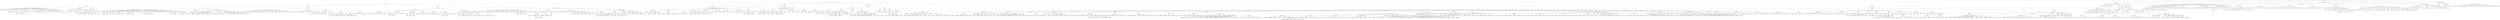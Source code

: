 digraph {
	root [label="None: 1"]
	root -> "Basic cell groups and regions"
	"Basic cell groups and regions" [label="grey: 2"]
	"Basic cell groups and regions" -> "Brain stem"
	"Brain stem" [label="BS: 3"]
	"Brain stem" -> Midbrain
	Midbrain [label="MB: 4"]
	Midbrain -> "Midbrain, motor related"
	"Midbrain, motor related" [label="MBmot: 5"]
	"Midbrain, motor related" -> "Oculomotor nucleus"
	"Oculomotor nucleus" [label="III: 6"]
	"Midbrain, motor related" -> "Medial terminal nucleus of the accessory optic tract"
	"Medial terminal nucleus of the accessory optic tract" [label="MT: 7"]
	"Midbrain, motor related" -> "Lateral terminal nucleus of the accessory optic tract"
	"Lateral terminal nucleus of the accessory optic tract" [label="LT: 8"]
	"Midbrain, motor related" -> "Dorsal terminal nucleus of the accessory optic tract"
	"Dorsal terminal nucleus of the accessory optic tract" [label="DT: 9"]
	"Midbrain, motor related" -> "Trochlear nucleus"
	"Trochlear nucleus" [label="IV: 10"]
	"Midbrain, motor related" -> "Midbrain reticular nucleus"
	"Midbrain reticular nucleus" [label="MRN: 11"]
	"Midbrain reticular nucleus" -> "Midbrain reticular nucleus, magnocellular part"
	"Midbrain reticular nucleus, magnocellular part" [label="MRNm: 12"]
	"Midbrain reticular nucleus" -> "Midbrain reticular nucleus, magnocellular part, general"
	"Midbrain reticular nucleus, magnocellular part, general" [label="MRNmg: 13"]
	"Midbrain reticular nucleus" -> "Midbrain reticular nucleus, parvicellular part"
	"Midbrain reticular nucleus, parvicellular part" [label="MRNp: 14"]
	"Midbrain, motor related" -> "Red nucleus"
	"Red nucleus" [label="RN: 15"]
	"Midbrain, motor related" -> "Anterior tegmental nucleus"
	"Anterior tegmental nucleus" [label="AT: 16"]
	"Midbrain, motor related" -> "Midbrain reticular nucleus, retrorubral area"
	"Midbrain reticular nucleus, retrorubral area" [label="RR: 17"]
	"Midbrain, motor related" -> "Superior colliculus, motor related"
	"Superior colliculus, motor related" [label="SCm: 18"]
	"Superior colliculus, motor related" -> "Superior colliculus, motor related, intermediate gray layer"
	"Superior colliculus, motor related, intermediate gray layer" [label="SCig: 19"]
	"Superior colliculus, motor related, intermediate gray layer" -> "Superior colliculus, motor related, intermediate gray layer, sublayer a"
	"Superior colliculus, motor related, intermediate gray layer, sublayer a" [label="SCig-a: 20"]
	"Superior colliculus, motor related, intermediate gray layer" -> "Superior colliculus, motor related, intermediate gray layer, sublayer b"
	"Superior colliculus, motor related, intermediate gray layer, sublayer b" [label="SCig-b: 21"]
	"Superior colliculus, motor related, intermediate gray layer" -> "Superior colliculus, motor related, intermediate gray layer, sublayer c"
	"Superior colliculus, motor related, intermediate gray layer, sublayer c" [label="SCig-c: 22"]
	"Superior colliculus, motor related" -> "Superior colliculus, motor related, intermediate white layer"
	"Superior colliculus, motor related, intermediate white layer" [label="SCiw: 23"]
	"Superior colliculus, motor related" -> "Superior colliculus, motor related, deep gray layer"
	"Superior colliculus, motor related, deep gray layer" [label="SCdg: 24"]
	"Superior colliculus, motor related" -> "Superior colliculus, motor related, deep white layer"
	"Superior colliculus, motor related, deep white layer" [label="SCdw: 25"]
	"Midbrain, motor related" -> "Substantia nigra, reticular part"
	"Substantia nigra, reticular part" [label="SNr: 26"]
	"Midbrain, motor related" -> "Substantia nigra, lateral part"
	"Substantia nigra, lateral part" [label="SNl: 27"]
	"Midbrain, motor related" -> "Cuneiform nucleus"
	"Cuneiform nucleus" [label="CUN: 28"]
	"Midbrain, motor related" -> "Ventral tegmental area"
	"Ventral tegmental area" [label="VTA: 29"]
	"Midbrain, motor related" -> "Ventral tegmental nucleus"
	"Ventral tegmental nucleus" [label="VTN: 30"]
	"Midbrain, motor related" -> "Periaqueductal gray"
	"Periaqueductal gray" [label="PAG: 31"]
	"Periaqueductal gray" -> "Precommissural nucleus"
	"Precommissural nucleus" [label="PRC: 32"]
	"Periaqueductal gray" -> "Interstitial nucleus of Cajal"
	"Interstitial nucleus of Cajal" [label="INC: 33"]
	"Periaqueductal gray" -> "Nucleus of Darkschewitsch"
	"Nucleus of Darkschewitsch" [label="ND: 34"]
	"Periaqueductal gray" -> "Supraoculomotor periaqueductal gray"
	"Supraoculomotor periaqueductal gray" [label="Su3: 35"]
	"Midbrain, motor related" -> "Edinger-Westphal nucleus"
	"Edinger-Westphal nucleus" [label="EW: 36"]
	"Midbrain, motor related" -> "Pretectal region"
	"Pretectal region" [label="PRT: 37"]
	"Pretectal region" -> "Anterior pretectal nucleus"
	"Anterior pretectal nucleus" [label="APN: 38"]
	"Pretectal region" -> "Medial pretectal area"
	"Medial pretectal area" [label="MPT: 39"]
	"Pretectal region" -> "Nucleus of the optic tract"
	"Nucleus of the optic tract" [label="NOT: 40"]
	"Pretectal region" -> "Nucleus of the posterior commissure"
	"Nucleus of the posterior commissure" [label="NPC: 41"]
	"Pretectal region" -> "Olivary pretectal nucleus"
	"Olivary pretectal nucleus" [label="OP: 42"]
	"Pretectal region" -> "Posterior pretectal nucleus"
	"Posterior pretectal nucleus" [label="PPT: 43"]
	"Pretectal region" -> "Retroparafascicular nucleus"
	"Retroparafascicular nucleus" [label="RPF: 44"]
	"Midbrain, motor related" -> "Intercollicular nucleus"
	"Intercollicular nucleus" [label="InCo: 45"]
	"Midbrain, motor related" -> "Medial accesory oculomotor nucleus"
	"Medial accesory oculomotor nucleus" [label="MA3: 46"]
	"Midbrain, motor related" -> "Paratrochlear nucleus"
	"Paratrochlear nucleus" [label="Pa4: 47"]
	"Midbrain, motor related" -> "Paranigral nucleus"
	"Paranigral nucleus" [label="PN: 48"]
	Midbrain -> "Midbrain, sensory related"
	"Midbrain, sensory related" [label="MBsen: 49"]
	"Midbrain, sensory related" -> "Inferior colliculus"
	"Inferior colliculus" [label="IC: 50"]
	"Inferior colliculus" -> "Inferior colliculus, central nucleus"
	"Inferior colliculus, central nucleus" [label="ICc: 51"]
	"Inferior colliculus" -> "Inferior colliculus, dorsal nucleus"
	"Inferior colliculus, dorsal nucleus" [label="ICd: 52"]
	"Inferior colliculus" -> "Inferior colliculus, external nucleus"
	"Inferior colliculus, external nucleus" [label="ICe: 53"]
	"Midbrain, sensory related" -> "Nucleus sagulum"
	"Nucleus sagulum" [label="SAG: 54"]
	"Midbrain, sensory related" -> "Superior colliculus, sensory related"
	"Superior colliculus, sensory related" [label="SCs: 55"]
	"Superior colliculus, sensory related" -> "Superior colliculus, zonal layer"
	"Superior colliculus, zonal layer" [label="SCzo: 56"]
	"Superior colliculus, sensory related" -> "Superior colliculus, superficial gray layer"
	"Superior colliculus, superficial gray layer" [label="SCsg: 57"]
	"Superior colliculus, sensory related" -> "Superior colliculus, optic layer"
	"Superior colliculus, optic layer" [label="SCop: 58"]
	"Midbrain, sensory related" -> "Midbrain trigeminal nucleus"
	"Midbrain trigeminal nucleus" [label="MEV: 59"]
	"Midbrain, sensory related" -> "Nucleus of the brachium of the inferior colliculus"
	"Nucleus of the brachium of the inferior colliculus" [label="NB: 60"]
	"Midbrain, sensory related" -> "Parabigeminal nucleus"
	"Parabigeminal nucleus" [label="PBG: 61"]
	"Midbrain, sensory related" -> "Subcommissural organ"
	"Subcommissural organ" [label="SCO: 62"]
	Midbrain -> "Midbrain, behavioral state related"
	"Midbrain, behavioral state related" [label="MBsta: 63"]
	"Midbrain, behavioral state related" -> "Midbrain raphe nuclei"
	"Midbrain raphe nuclei" [label="RAmb: 64"]
	"Midbrain raphe nuclei" -> "Interfascicular nucleus raphe"
	"Interfascicular nucleus raphe" [label="IF: 65"]
	"Midbrain raphe nuclei" -> "Interpeduncular nucleus"
	"Interpeduncular nucleus" [label="IPN: 66"]
	"Interpeduncular nucleus" -> "Interpeduncular nucleus, rostral"
	"Interpeduncular nucleus, rostral" [label="IPR: 67"]
	"Interpeduncular nucleus" -> "Interpeduncular nucleus, caudal"
	"Interpeduncular nucleus, caudal" [label="IPC: 68"]
	"Interpeduncular nucleus" -> "Interpeduncular nucleus, apical"
	"Interpeduncular nucleus, apical" [label="IPA: 69"]
	"Interpeduncular nucleus" -> "Interpeduncular nucleus, lateral"
	"Interpeduncular nucleus, lateral" [label="IPL: 70"]
	"Interpeduncular nucleus" -> "Interpeduncular nucleus, intermediate"
	"Interpeduncular nucleus, intermediate" [label="IPI: 71"]
	"Interpeduncular nucleus" -> "Interpeduncular nucleus, dorsomedial"
	"Interpeduncular nucleus, dorsomedial" [label="IPDM: 72"]
	"Interpeduncular nucleus" -> "Interpeduncular nucleus, dorsolateral"
	"Interpeduncular nucleus, dorsolateral" [label="IPDL: 73"]
	"Interpeduncular nucleus" -> "Interpeduncular nucleus, rostrolateral"
	"Interpeduncular nucleus, rostrolateral" [label="IPRL: 74"]
	"Midbrain raphe nuclei" -> "Rostral linear nucleus raphe"
	"Rostral linear nucleus raphe" [label="RL: 75"]
	"Midbrain raphe nuclei" -> "Central linear nucleus raphe"
	"Central linear nucleus raphe" [label="CLI: 76"]
	"Midbrain raphe nuclei" -> "Dorsal nucleus raphe"
	"Dorsal nucleus raphe" [label="DR: 77"]
	"Midbrain, behavioral state related" -> "Substantia nigra, compact part"
	"Substantia nigra, compact part" [label="SNc: 78"]
	"Midbrain, behavioral state related" -> "Pedunculopontine nucleus"
	"Pedunculopontine nucleus" [label="PPN: 79"]
	"Brain stem" -> Hindbrain
	Hindbrain [label="HB: 80"]
	Hindbrain -> Medulla
	Medulla [label="MY: 81"]
	Medulla -> "Medulla, motor related"
	"Medulla, motor related" [label="MY-mot: 82"]
	"Medulla, motor related" -> "Interstitial nucleus of the vestibular nerve"
	"Interstitial nucleus of the vestibular nerve" [label="INV: 83"]
	"Medulla, motor related" -> "Inferior olivary complex"
	"Inferior olivary complex" [label="IO: 84"]
	"Medulla, motor related" -> "Inferior salivatory nucleus"
	"Inferior salivatory nucleus" [label="ISN: 85"]
	"Medulla, motor related" -> "Nucleus ambiguus"
	"Nucleus ambiguus" [label="AMB: 86"]
	"Nucleus ambiguus" -> "Nucleus ambiguus, ventral division"
	"Nucleus ambiguus, ventral division" [label="AMBv: 87"]
	"Nucleus ambiguus" -> "Nucleus ambiguus, dorsal division"
	"Nucleus ambiguus, dorsal division" [label="AMBd: 88"]
	"Medulla, motor related" -> "Intermediate reticular nucleus"
	"Intermediate reticular nucleus" [label="IRN: 89"]
	"Medulla, motor related" -> "Perihypoglossal nuclei"
	"Perihypoglossal nuclei" [label="PHY: 90"]
	"Perihypoglossal nuclei" -> "Nucleus intercalatus"
	"Nucleus intercalatus" [label="NIS: 91"]
	"Perihypoglossal nuclei" -> "Nucleus prepositus"
	"Nucleus prepositus" [label="PRP: 92"]
	"Perihypoglossal nuclei" -> "Nucleus of Roller"
	"Nucleus of Roller" [label="NR: 93"]
	"Medulla, motor related" -> "Linear nucleus of the medulla"
	"Linear nucleus of the medulla" [label="LIN: 94"]
	"Medulla, motor related" -> "Lateral reticular nucleus"
	"Lateral reticular nucleus" [label="LRN: 95"]
	"Lateral reticular nucleus" -> "Lateral reticular nucleus, magnocellular part"
	"Lateral reticular nucleus, magnocellular part" [label="LRNm: 96"]
	"Lateral reticular nucleus" -> "Lateral reticular nucleus, parvicellular part"
	"Lateral reticular nucleus, parvicellular part" [label="LRNp: 97"]
	"Medulla, motor related" -> "Magnocellular reticular nucleus"
	"Magnocellular reticular nucleus" [label="MARN: 98"]
	"Medulla, motor related" -> "Infracerebellar nucleus"
	"Infracerebellar nucleus" [label="ICB: 99"]
	"Medulla, motor related" -> "Medullary reticular nucleus"
	"Medullary reticular nucleus" [label="MDRN: 100"]
	"Medullary reticular nucleus" -> "Medullary reticular nucleus, dorsal part"
	"Medullary reticular nucleus, dorsal part" [label="MDRNd: 101"]
	"Medullary reticular nucleus" -> "Medullary reticular nucleus, ventral part"
	"Medullary reticular nucleus, ventral part" [label="MDRNv: 102"]
	"Medulla, motor related" -> "Accessory abducens nucleus"
	"Accessory abducens nucleus" [label="ACVI: 103"]
	"Medulla, motor related" -> "Accessory facial motor nucleus"
	"Accessory facial motor nucleus" [label="ACVII: 104"]
	"Medulla, motor related" -> "Efferent vestibular nucleus"
	"Efferent vestibular nucleus" [label="EV: 105"]
	"Medulla, motor related" -> "Abducens nucleus"
	"Abducens nucleus" [label="VI: 106"]
	"Medulla, motor related" -> "Facial motor nucleus"
	"Facial motor nucleus" [label="VII: 107"]
	"Medulla, motor related" -> "Vestibular nuclei"
	"Vestibular nuclei" [label="VNC: 108"]
	"Vestibular nuclei" -> "Medial vestibular nucleus"
	"Medial vestibular nucleus" [label="MV: 109"]
	"Vestibular nuclei" -> "Lateral vestibular nucleus"
	"Lateral vestibular nucleus" [label="LAV: 110"]
	"Vestibular nuclei" -> "Superior vestibular nucleus"
	"Superior vestibular nucleus" [label="SUV: 111"]
	"Vestibular nuclei" -> "Spinal vestibular nucleus"
	"Spinal vestibular nucleus" [label="SPIV: 112"]
	"Medulla, motor related" -> "Nucleus x"
	"Nucleus x" [label="x: 113"]
	"Medulla, motor related" -> "Hypoglossal nucleus"
	"Hypoglossal nucleus" [label="XII: 114"]
	"Medulla, motor related" -> "Nucleus y"
	"Nucleus y" [label="y: 115"]
	"Medulla, motor related" -> "Dorsal motor nucleus of the vagus nerve"
	"Dorsal motor nucleus of the vagus nerve" [label="DMX: 116"]
	"Medulla, motor related" -> "Parvicellular reticular nucleus"
	"Parvicellular reticular nucleus" [label="PARN: 117"]
	"Medulla, motor related" -> "Parasolitary nucleus"
	"Parasolitary nucleus" [label="PAS: 118"]
	"Medulla, motor related" -> "Efferent cochlear group"
	"Efferent cochlear group" [label="ECO: 119"]
	"Medulla, motor related" -> "Paragigantocellular reticular nucleus"
	"Paragigantocellular reticular nucleus" [label="PGRN: 120"]
	"Paragigantocellular reticular nucleus" -> "Paragigantocellular reticular nucleus, dorsal part"
	"Paragigantocellular reticular nucleus, dorsal part" [label="PGRNd: 121"]
	"Paragigantocellular reticular nucleus" -> "Paragigantocellular reticular nucleus, lateral part"
	"Paragigantocellular reticular nucleus, lateral part" [label="PGRNl: 122"]
	"Medulla, motor related" -> "Paramedian reticular nucleus"
	"Paramedian reticular nucleus" [label="PMR: 123"]
	"Medulla, motor related" -> "Gigantocellular reticular nucleus"
	"Gigantocellular reticular nucleus" [label="GRN: 124"]
	"Medulla, motor related" -> "Parapyramidal nucleus"
	"Parapyramidal nucleus" [label="PPY: 125"]
	"Parapyramidal nucleus" -> "Parapyramidal nucleus, deep part"
	"Parapyramidal nucleus, deep part" [label="PPYd: 126"]
	"Parapyramidal nucleus" -> "Parapyramidal nucleus, superficial part"
	"Parapyramidal nucleus, superficial part" [label="PPYs: 127"]
	Medulla -> "Medulla, behavioral state related"
	"Medulla, behavioral state related" [label="MY-sat: 128"]
	"Medulla, behavioral state related" -> "Nucleus raphe magnus"
	"Nucleus raphe magnus" [label="RM: 129"]
	"Medulla, behavioral state related" -> "Nucleus raphe obscurus"
	"Nucleus raphe obscurus" [label="RO: 130"]
	"Medulla, behavioral state related" -> "Nucleus raphe pallidus"
	"Nucleus raphe pallidus" [label="RPA: 131"]
	Medulla -> "Medulla, sensory related"
	"Medulla, sensory related" [label="MY-sen: 132"]
	"Medulla, sensory related" -> "Area postrema"
	"Area postrema" [label="AP: 133"]
	"Medulla, sensory related" -> "Spinal nucleus of the trigeminal, caudal part"
	"Spinal nucleus of the trigeminal, caudal part" [label="SPVC: 134"]
	"Medulla, sensory related" -> "Spinal nucleus of the trigeminal, interpolar part"
	"Spinal nucleus of the trigeminal, interpolar part" [label="SPVI: 135"]
	"Medulla, sensory related" -> "Spinal nucleus of the trigeminal, oral part"
	"Spinal nucleus of the trigeminal, oral part" [label="SPVO: 136"]
	"Spinal nucleus of the trigeminal, oral part" -> "Spinal nucleus of the trigeminal, oral part, rostral dorsomedial part"
	"Spinal nucleus of the trigeminal, oral part, rostral dorsomedial part" [label="SPVOrdm: 137"]
	"Spinal nucleus of the trigeminal, oral part" -> "Spinal nucleus of the trigeminal, oral part, middle dorsomedial part, dorsal zone"
	"Spinal nucleus of the trigeminal, oral part, middle dorsomedial part, dorsal zone" [label="SPVOmdmd: 138"]
	"Spinal nucleus of the trigeminal, oral part" -> "Spinal nucleus of the trigeminal, oral part, middle dorsomedial part, ventral zone"
	"Spinal nucleus of the trigeminal, oral part, middle dorsomedial part, ventral zone" [label="SPVOmdmv: 139"]
	"Spinal nucleus of the trigeminal, oral part" -> "Spinal nucleus of the trigeminal, oral part, ventrolateral part"
	"Spinal nucleus of the trigeminal, oral part, ventrolateral part" [label="SPVOvl: 140"]
	"Spinal nucleus of the trigeminal, oral part" -> "Spinal nucleus of the trigeminal, oral part, caudal dorsomedial part"
	"Spinal nucleus of the trigeminal, oral part, caudal dorsomedial part" [label="SPVOcdm: 141"]
	"Medulla, sensory related" -> "Cochlear nuclei"
	"Cochlear nuclei" [label="CN: 142"]
	"Cochlear nuclei" -> "Dorsal cochlear nucleus"
	"Dorsal cochlear nucleus" [label="DCO: 143"]
	"Cochlear nuclei" -> "Ventral cochlear nucleus"
	"Ventral cochlear nucleus" [label="VCO: 144"]
	"Cochlear nuclei" -> "Granular lamina of the cochlear nuclei"
	"Granular lamina of the cochlear nuclei" [label="CNlam: 145"]
	"Cochlear nuclei" -> "Cochlear nucleus, subpedunclular granular region"
	"Cochlear nucleus, subpedunclular granular region" [label="CNspg: 146"]
	"Medulla, sensory related" -> "Nucleus of the trapezoid body"
	"Nucleus of the trapezoid body" [label="NTB: 147"]
	"Medulla, sensory related" -> "Nucleus of the solitary tract"
	"Nucleus of the solitary tract" [label="NTS: 148"]
	"Nucleus of the solitary tract" -> "Nucleus of the solitary tract, central part"
	"Nucleus of the solitary tract, central part" [label="NTSce: 149"]
	"Nucleus of the solitary tract" -> "Nucleus of the solitary tract, commissural part"
	"Nucleus of the solitary tract, commissural part" [label="NTSco: 150"]
	"Nucleus of the solitary tract" -> "Nucleus of the solitary tract, gelatinous part"
	"Nucleus of the solitary tract, gelatinous part" [label="NTSge: 151"]
	"Nucleus of the solitary tract" -> "Nucleus of the solitary tract, lateral part"
	"Nucleus of the solitary tract, lateral part" [label="NTSl: 152"]
	"Nucleus of the solitary tract" -> "Nucleus of the solitary tract, medial part"
	"Nucleus of the solitary tract, medial part" [label="NTSm: 153"]
	"Medulla, sensory related" -> "Dorsal column nuclei"
	"Dorsal column nuclei" [label="DCN: 154"]
	"Dorsal column nuclei" -> "Cuneate nucleus"
	"Cuneate nucleus" [label="CU: 155"]
	"Dorsal column nuclei" -> "Gracile nucleus"
	"Gracile nucleus" [label="GR: 156"]
	"Medulla, sensory related" -> "Nucleus z"
	"Nucleus z" [label="z: 157"]
	"Medulla, sensory related" -> "External cuneate nucleus"
	"External cuneate nucleus" [label="ECU: 158"]
	"Medulla, sensory related" -> "Paratrigeminal nucleus"
	"Paratrigeminal nucleus" [label="Pa5: 159"]
	Hindbrain -> Pons
	Pons [label="P: 160"]
	Pons -> "Pons, motor related"
	"Pons, motor related" [label="P-mot: 161"]
	"Pons, motor related" -> "Barrington's nucleus"
	"Barrington's nucleus" [label="B: 162"]
	"Pons, motor related" -> "Lateral tegmental nucleus"
	"Lateral tegmental nucleus" [label="LTN: 163"]
	"Pons, motor related" -> "Supragenual nucleus"
	"Supragenual nucleus" [label="SG: 164"]
	"Pons, motor related" -> "Superior salivatory nucleus"
	"Superior salivatory nucleus" [label="SSN: 165"]
	"Pons, motor related" -> "Supratrigeminal nucleus"
	"Supratrigeminal nucleus" [label="SUT: 166"]
	"Pons, motor related" -> "Pontine reticular nucleus, ventral part"
	"Pontine reticular nucleus, ventral part" [label="PRNv: 167"]
	"Pons, motor related" -> "Tegmental reticular nucleus"
	"Tegmental reticular nucleus" [label="TRN: 168"]
	"Pons, motor related" -> "Motor nucleus of trigeminal"
	"Motor nucleus of trigeminal" [label="V: 169"]
	"Pons, motor related" -> "Dorsal tegmental nucleus"
	"Dorsal tegmental nucleus" [label="DTN: 170"]
	"Pons, motor related" -> "Pontine central gray"
	"Pontine central gray" [label="PCG: 171"]
	"Pons, motor related" -> "Pontine gray"
	"Pontine gray" [label="PG: 172"]
	"Pons, motor related" -> "Pontine reticular nucleus, caudal part"
	"Pontine reticular nucleus, caudal part" [label="PRNc: 173"]
	"Pons, motor related" -> "Posterodorsal tegmental nucleus"
	"Posterodorsal tegmental nucleus" [label="PDTg: 174"]
	"Pons, motor related" -> "Peritrigeminal zone"
	"Peritrigeminal zone" [label="P5: 175"]
	"Pons, motor related" -> "Accessory trigeminal nucleus"
	"Accessory trigeminal nucleus" [label="Acs5: 176"]
	"Pons, motor related" -> "Parvicellular motor 5 nucleus"
	"Parvicellular motor 5 nucleus" [label="PC5: 177"]
	"Pons, motor related" -> "Intertrigeminal nucleus"
	"Intertrigeminal nucleus" [label="I5: 178"]
	Pons -> "Pons, behavioral state related"
	"Pons, behavioral state related" [label="P-sat: 179"]
	"Pons, behavioral state related" -> "Pontine reticular nucleus"
	"Pontine reticular nucleus" [label="PRNr: 180"]
	"Pons, behavioral state related" -> "Locus ceruleus"
	"Locus ceruleus" [label="LC: 181"]
	"Pons, behavioral state related" -> "Laterodorsal tegmental nucleus"
	"Laterodorsal tegmental nucleus" [label="LDT: 182"]
	"Pons, behavioral state related" -> "Nucleus raphe pontis"
	"Nucleus raphe pontis" [label="RPO: 183"]
	"Pons, behavioral state related" -> "Subceruleus nucleus"
	"Subceruleus nucleus" [label="SLC: 184"]
	"Pons, behavioral state related" -> "Sublaterodorsal nucleus"
	"Sublaterodorsal nucleus" [label="SLD: 185"]
	"Pons, behavioral state related" -> "Nucleus incertus"
	"Nucleus incertus" [label="NI: 186"]
	"Pons, behavioral state related" -> "Superior central nucleus raphe"
	"Superior central nucleus raphe" [label="CS: 187"]
	"Superior central nucleus raphe" -> "Superior central nucleus raphe, medial part"
	"Superior central nucleus raphe, medial part" [label="CSm: 188"]
	"Superior central nucleus raphe" -> "Superior central nucleus raphe, lateral part"
	"Superior central nucleus raphe, lateral part" [label="CSl: 189"]
	Pons -> "Pons, sensory related"
	"Pons, sensory related" [label="P-sen: 190"]
	"Pons, sensory related" -> "Principal sensory nucleus of the trigeminal"
	"Principal sensory nucleus of the trigeminal" [label="PSV: 191"]
	"Pons, sensory related" -> "Superior olivary complex"
	"Superior olivary complex" [label="SOC: 192"]
	"Superior olivary complex" -> "Superior olivary complex, medial part"
	"Superior olivary complex, medial part" [label="SOCm: 193"]
	"Superior olivary complex" -> "Superior olivary complex, lateral part"
	"Superior olivary complex, lateral part" [label="SOCl: 194"]
	"Superior olivary complex" -> "Superior olivary complex, periolivary region"
	"Superior olivary complex, periolivary region" [label="POR: 195"]
	"Pons, sensory related" -> "Nucleus of the lateral lemniscus"
	"Nucleus of the lateral lemniscus" [label="NLL: 196"]
	"Nucleus of the lateral lemniscus" -> "Nucleus of the lateral lemniscus, dorsal part"
	"Nucleus of the lateral lemniscus, dorsal part" [label="NLLd: 197"]
	"Nucleus of the lateral lemniscus" -> "Nucleus of the lateral lemniscus, horizontal part"
	"Nucleus of the lateral lemniscus, horizontal part" [label="NLLh: 198"]
	"Nucleus of the lateral lemniscus" -> "Nucleus of the lateral lemniscus, ventral part"
	"Nucleus of the lateral lemniscus, ventral part" [label="NLLv: 199"]
	"Pons, sensory related" -> "Parabrachial nucleus"
	"Parabrachial nucleus" [label="PB: 200"]
	"Parabrachial nucleus" -> "Koelliker-Fuse subnucleus"
	"Koelliker-Fuse subnucleus" [label="KF: 201"]
	"Parabrachial nucleus" -> "Parabrachial nucleus, lateral division"
	"Parabrachial nucleus, lateral division" [label="PBl: 202"]
	"Parabrachial nucleus, lateral division" -> "Parabrachial nucleus, lateral division, central lateral part"
	"Parabrachial nucleus, lateral division, central lateral part" [label="PBlc: 203"]
	"Parabrachial nucleus, lateral division" -> "Parabrachial nucleus, lateral division, dorsal lateral part"
	"Parabrachial nucleus, lateral division, dorsal lateral part" [label="PBld: 204"]
	"Parabrachial nucleus, lateral division" -> "Parabrachial nucleus, lateral division, external lateral part"
	"Parabrachial nucleus, lateral division, external lateral part" [label="PBle: 205"]
	"Parabrachial nucleus, lateral division" -> "Parabrachial nucleus, lateral division, superior lateral part"
	"Parabrachial nucleus, lateral division, superior lateral part" [label="PBls: 206"]
	"Parabrachial nucleus, lateral division" -> "Parabrachial nucleus, lateral division, ventral lateral part"
	"Parabrachial nucleus, lateral division, ventral lateral part" [label="PBlv: 207"]
	"Parabrachial nucleus" -> "Parabrachial nucleus, medial division"
	"Parabrachial nucleus, medial division" [label="PBm: 208"]
	"Parabrachial nucleus, medial division" -> "Parabrachial nucleus, medial division, external medial part"
	"Parabrachial nucleus, medial division, external medial part" [label="PBme: 209"]
	"Parabrachial nucleus, medial division" -> "Parabrachial nucleus, medial division, medial medial part"
	"Parabrachial nucleus, medial division, medial medial part" [label="PBmm: 210"]
	"Parabrachial nucleus, medial division" -> "Parabrachial nucleus, medial division, ventral medial part"
	"Parabrachial nucleus, medial division, ventral medial part" [label="PBmv: 211"]
	"Brain stem" -> Interbrain
	Interbrain [label="IB: 212"]
	Interbrain -> Thalamus
	Thalamus [label="TH: 213"]
	Thalamus -> "Thalamus, polymodal association cortex related"
	"Thalamus, polymodal association cortex related" [label="DORpm: 214"]
	"Thalamus, polymodal association cortex related" -> "Intralaminar nuclei of the dorsal thalamus"
	"Intralaminar nuclei of the dorsal thalamus" [label="ILM: 215"]
	"Intralaminar nuclei of the dorsal thalamus" -> "Rhomboid nucleus"
	"Rhomboid nucleus" [label="RH: 216"]
	"Intralaminar nuclei of the dorsal thalamus" -> "Central lateral nucleus of the thalamus"
	"Central lateral nucleus of the thalamus" [label="CL: 217"]
	"Intralaminar nuclei of the dorsal thalamus" -> "Central medial nucleus of the thalamus"
	"Central medial nucleus of the thalamus" [label="CM: 218"]
	"Intralaminar nuclei of the dorsal thalamus" -> "Paracentral nucleus"
	"Paracentral nucleus" [label="PCN: 219"]
	"Intralaminar nuclei of the dorsal thalamus" -> "Parafascicular nucleus"
	"Parafascicular nucleus" [label="PF: 220"]
	"Intralaminar nuclei of the dorsal thalamus" -> "Posterior intralaminar thalamic nucleus"
	"Posterior intralaminar thalamic nucleus" [label="PIL: 221"]
	"Thalamus, polymodal association cortex related" -> "Lateral group of the dorsal thalamus"
	"Lateral group of the dorsal thalamus" [label="LAT: 222"]
	"Lateral group of the dorsal thalamus" -> "Lateral posterior nucleus of the thalamus"
	"Lateral posterior nucleus of the thalamus" [label="LP: 223"]
	"Lateral group of the dorsal thalamus" -> "Suprageniculate nucleus"
	"Suprageniculate nucleus" [label="SGN: 224"]
	"Lateral group of the dorsal thalamus" -> "Posterior complex of the thalamus"
	"Posterior complex of the thalamus" [label="PO: 225"]
	"Lateral group of the dorsal thalamus" -> "Posterior limiting nucleus of the thalamus"
	"Posterior limiting nucleus of the thalamus" [label="POL: 226"]
	"Lateral group of the dorsal thalamus" -> "Ethmoid nucleus of the thalamus"
	"Ethmoid nucleus of the thalamus" [label="Eth: 227"]
	"Lateral group of the dorsal thalamus" -> "Retroethmoid nucleus"
	"Retroethmoid nucleus" [label="REth: 228"]
	"Thalamus, polymodal association cortex related" -> "Anterior group of the dorsal thalamus"
	"Anterior group of the dorsal thalamus" [label="ATN: 229"]
	"Anterior group of the dorsal thalamus" -> "Anterodorsal nucleus"
	"Anterodorsal nucleus" [label="AD: 230"]
	"Anterior group of the dorsal thalamus" -> "Anteromedial nucleus"
	"Anteromedial nucleus" [label="AM: 231"]
	"Anteromedial nucleus" -> "Anteromedial nucleus, dorsal part"
	"Anteromedial nucleus, dorsal part" [label="AMd: 232"]
	"Anteromedial nucleus" -> "Anteromedial nucleus, ventral part"
	"Anteromedial nucleus, ventral part" [label="AMv: 233"]
	"Anterior group of the dorsal thalamus" -> "Lateral dorsal nucleus of thalamus"
	"Lateral dorsal nucleus of thalamus" [label="LD: 234"]
	"Anterior group of the dorsal thalamus" -> "Anteroventral nucleus of thalamus"
	"Anteroventral nucleus of thalamus" [label="AV: 235"]
	"Anterior group of the dorsal thalamus" -> "Interanterodorsal nucleus of the thalamus"
	"Interanterodorsal nucleus of the thalamus" [label="IAD: 236"]
	"Anterior group of the dorsal thalamus" -> "Interanteromedial nucleus of the thalamus"
	"Interanteromedial nucleus of the thalamus" [label="IAM: 237"]
	"Thalamus, polymodal association cortex related" -> "Reticular nucleus of the thalamus"
	"Reticular nucleus of the thalamus" [label="RT: 238"]
	"Thalamus, polymodal association cortex related" -> "Medial group of the dorsal thalamus"
	"Medial group of the dorsal thalamus" [label="MED: 239"]
	"Medial group of the dorsal thalamus" -> "Intermediodorsal nucleus of the thalamus"
	"Intermediodorsal nucleus of the thalamus" [label="IMD: 240"]
	"Medial group of the dorsal thalamus" -> "Mediodorsal nucleus of thalamus"
	"Mediodorsal nucleus of thalamus" [label="MD: 241"]
	"Mediodorsal nucleus of thalamus" -> "Mediodorsal nucleus of the thalamus, central part"
	"Mediodorsal nucleus of the thalamus, central part" [label="MDc: 242"]
	"Mediodorsal nucleus of thalamus" -> "Mediodorsal nucleus of the thalamus, lateral part"
	"Mediodorsal nucleus of the thalamus, lateral part" [label="MDl: 243"]
	"Mediodorsal nucleus of thalamus" -> "Mediodorsal nucleus of the thalamus, medial part"
	"Mediodorsal nucleus of the thalamus, medial part" [label="MDm: 244"]
	"Medial group of the dorsal thalamus" -> "Submedial nucleus of the thalamus"
	"Submedial nucleus of the thalamus" [label="SMT: 245"]
	"Medial group of the dorsal thalamus" -> "Perireunensis nucleus"
	"Perireunensis nucleus" [label="PR: 246"]
	"Thalamus, polymodal association cortex related" -> "Midline group of the dorsal thalamus"
	"Midline group of the dorsal thalamus" [label="MTN: 247"]
	"Midline group of the dorsal thalamus" -> "Parataenial nucleus"
	"Parataenial nucleus" [label="PT: 248"]
	"Midline group of the dorsal thalamus" -> "Paraventricular nucleus of the thalamus"
	"Paraventricular nucleus of the thalamus" [label="PVT: 249"]
	"Midline group of the dorsal thalamus" -> "Nucleus of reuniens"
	"Nucleus of reuniens" [label="RE: 250"]
	"Midline group of the dorsal thalamus" -> "Xiphoid thalamic nucleus"
	"Xiphoid thalamic nucleus" [label="Xi: 251"]
	"Thalamus, polymodal association cortex related" -> Epithalamus
	Epithalamus [label="EPI: 252"]
	Epithalamus -> "Lateral habenula"
	"Lateral habenula" [label="LH: 253"]
	Epithalamus -> "Medial habenula"
	"Medial habenula" [label="MH: 254"]
	Epithalamus -> "Pineal body"
	"Pineal body" [label="PIN: 255"]
	"Thalamus, polymodal association cortex related" -> "Geniculate group, ventral thalamus"
	"Geniculate group, ventral thalamus" [label="GENv: 256"]
	"Geniculate group, ventral thalamus" -> "Intergeniculate leaflet of the lateral geniculate complex"
	"Intergeniculate leaflet of the lateral geniculate complex" [label="IGL: 257"]
	"Geniculate group, ventral thalamus" -> "Ventral part of the lateral geniculate complex"
	"Ventral part of the lateral geniculate complex" [label="LGv: 258"]
	"Ventral part of the lateral geniculate complex" -> "Ventral part of the lateral geniculate complex, lateral zone"
	"Ventral part of the lateral geniculate complex, lateral zone" [label="LGvl: 259"]
	"Ventral part of the lateral geniculate complex" -> "Ventral part of the lateral geniculate complex, medial zone"
	"Ventral part of the lateral geniculate complex, medial zone" [label="LGvm: 260"]
	"Geniculate group, ventral thalamus" -> "Subgeniculate nucleus"
	"Subgeniculate nucleus" [label="SubG: 261"]
	"Geniculate group, ventral thalamus" -> "Intermediate geniculate nucleus"
	"Intermediate geniculate nucleus" [label="IntG: 262"]
	Thalamus -> "Thalamus, sensory-motor cortex related"
	"Thalamus, sensory-motor cortex related" [label="DORsm: 263"]
	"Thalamus, sensory-motor cortex related" -> "Subparafascicular nucleus"
	"Subparafascicular nucleus" [label="SPF: 264"]
	"Subparafascicular nucleus" -> "Subparafascicular nucleus, magnocellular part"
	"Subparafascicular nucleus, magnocellular part" [label="SPFm: 265"]
	"Subparafascicular nucleus" -> "Subparafascicular nucleus, parvicellular part"
	"Subparafascicular nucleus, parvicellular part" [label="SPFp: 266"]
	"Thalamus, sensory-motor cortex related" -> "Subparafascicular area"
	"Subparafascicular area" [label="SPA: 267"]
	"Thalamus, sensory-motor cortex related" -> "Ventral group of the dorsal thalamus"
	"Ventral group of the dorsal thalamus" [label="VENT: 268"]
	"Ventral group of the dorsal thalamus" -> "Ventral anterior-lateral complex of the thalamus"
	"Ventral anterior-lateral complex of the thalamus" [label="VAL: 269"]
	"Ventral group of the dorsal thalamus" -> "Ventral medial nucleus of the thalamus"
	"Ventral medial nucleus of the thalamus" [label="VM: 270"]
	"Ventral group of the dorsal thalamus" -> "Ventral posterior complex of the thalamus"
	"Ventral posterior complex of the thalamus" [label="VP: 271"]
	"Ventral posterior complex of the thalamus" -> "Ventral posterolateral nucleus of the thalamus"
	"Ventral posterolateral nucleus of the thalamus" [label="VPL: 272"]
	"Ventral posterior complex of the thalamus" -> "Ventral posterolateral nucleus of the thalamus, parvicellular part"
	"Ventral posterolateral nucleus of the thalamus, parvicellular part" [label="VPLpc: 273"]
	"Ventral posterior complex of the thalamus" -> "Ventral posteromedial nucleus of the thalamus"
	"Ventral posteromedial nucleus of the thalamus" [label="VPM: 274"]
	"Ventral posterior complex of the thalamus" -> "Ventral posteromedial nucleus of the thalamus, parvicellular part"
	"Ventral posteromedial nucleus of the thalamus, parvicellular part" [label="VPMpc: 275"]
	"Ventral group of the dorsal thalamus" -> "Posterior triangular thalamic nucleus"
	"Posterior triangular thalamic nucleus" [label="PoT: 276"]
	"Thalamus, sensory-motor cortex related" -> "Geniculate group, dorsal thalamus"
	"Geniculate group, dorsal thalamus" [label="GENd: 277"]
	"Geniculate group, dorsal thalamus" -> "Dorsal part of the lateral geniculate complex"
	"Dorsal part of the lateral geniculate complex" [label="LGd: 278"]
	"Dorsal part of the lateral geniculate complex" -> "Dorsal part of the lateral geniculate complex, shell"
	"Dorsal part of the lateral geniculate complex, shell" [label="LGd-sh: 279"]
	"Dorsal part of the lateral geniculate complex" -> "Dorsal part of the lateral geniculate complex, core"
	"Dorsal part of the lateral geniculate complex, core" [label="LGd-co: 280"]
	"Dorsal part of the lateral geniculate complex" -> "Dorsal part of the lateral geniculate complex, ipsilateral zone"
	"Dorsal part of the lateral geniculate complex, ipsilateral zone" [label="LGd-ip: 281"]
	"Geniculate group, dorsal thalamus" -> "Medial geniculate complex"
	"Medial geniculate complex" [label="MG: 282"]
	"Medial geniculate complex" -> "Medial geniculate complex, dorsal part"
	"Medial geniculate complex, dorsal part" [label="MGd: 283"]
	"Medial geniculate complex" -> "Medial geniculate complex, ventral part"
	"Medial geniculate complex, ventral part" [label="MGv: 284"]
	"Medial geniculate complex" -> "Medial geniculate complex, medial part"
	"Medial geniculate complex, medial part" [label="MGm: 285"]
	"Thalamus, sensory-motor cortex related" -> "Peripeduncular nucleus"
	"Peripeduncular nucleus" [label="PP: 286"]
	Interbrain -> Hypothalamus
	Hypothalamus [label="HY: 287"]
	Hypothalamus -> "Periventricular region"
	"Periventricular region" [label="PVR: 288"]
	"Periventricular region" -> "Anterodorsal preoptic nucleus"
	"Anterodorsal preoptic nucleus" [label="ADP: 289"]
	"Periventricular region" -> "Anterior hypothalamic area"
	"Anterior hypothalamic area" [label="AHA: 290"]
	"Periventricular region" -> "Periventricular hypothalamic nucleus, posterior part"
	"Periventricular hypothalamic nucleus, posterior part" [label="PVp: 291"]
	"Periventricular region" -> "Periventricular hypothalamic nucleus, preoptic part"
	"Periventricular hypothalamic nucleus, preoptic part" [label="PVpo: 292"]
	"Periventricular region" -> "Anteroventral preoptic nucleus"
	"Anteroventral preoptic nucleus" [label="AVP: 293"]
	"Periventricular region" -> "Anteroventral periventricular nucleus"
	"Anteroventral periventricular nucleus" [label="AVPV: 294"]
	"Periventricular region" -> "Suprachiasmatic nucleus"
	"Suprachiasmatic nucleus" [label="SCH: 295"]
	"Periventricular region" -> "Subfornical organ"
	"Subfornical organ" [label="SFO: 296"]
	"Periventricular region" -> "Subparaventricular zone"
	"Subparaventricular zone" [label="SBPV: 297"]
	"Periventricular region" -> "Median preoptic nucleus"
	"Median preoptic nucleus" [label="MEPO: 298"]
	"Periventricular region" -> "Medial preoptic area"
	"Medial preoptic area" [label="MPO: 299"]
	"Periventricular region" -> "Ventrolateral preoptic nucleus"
	"Ventrolateral preoptic nucleus" [label="VLPO: 300"]
	"Periventricular region" -> "Vascular organ of the lamina terminalis"
	"Vascular organ of the lamina terminalis" [label="OV: 301"]
	"Periventricular region" -> "Dorsomedial nucleus of the hypothalamus"
	"Dorsomedial nucleus of the hypothalamus" [label="DMH: 302"]
	"Dorsomedial nucleus of the hypothalamus" -> "Dorsomedial nucleus of the hypothalamus, anterior part"
	"Dorsomedial nucleus of the hypothalamus, anterior part" [label="DMHa: 303"]
	"Dorsomedial nucleus of the hypothalamus" -> "Dorsomedial nucleus of the hypothalamus, posterior part"
	"Dorsomedial nucleus of the hypothalamus, posterior part" [label="DMHp: 304"]
	"Dorsomedial nucleus of the hypothalamus" -> "Dorsomedial nucleus of the hypothalamus, ventral part"
	"Dorsomedial nucleus of the hypothalamus, ventral part" [label="DMHv: 305"]
	"Periventricular region" -> "Posterodorsal preoptic nucleus"
	"Posterodorsal preoptic nucleus" [label="PD: 306"]
	"Periventricular region" -> "Parastrial nucleus"
	"Parastrial nucleus" [label="PS: 307"]
	"Periventricular region" -> "Suprachiasmatic preoptic nucleus"
	"Suprachiasmatic preoptic nucleus" [label="PSCH: 308"]
	"Periventricular region" -> "Ventromedial preoptic nucleus"
	"Ventromedial preoptic nucleus" [label="VMPO: 309"]
	Hypothalamus -> "Periventricular zone"
	"Periventricular zone" [label="PVZ: 310"]
	"Periventricular zone" -> "Periventricular hypothalamic nucleus, anterior part"
	"Periventricular hypothalamic nucleus, anterior part" [label="PVa: 311"]
	"Periventricular zone" -> "Paraventricular hypothalamic nucleus"
	"Paraventricular hypothalamic nucleus" [label="PVH: 312"]
	"Paraventricular hypothalamic nucleus" -> "Paraventricular hypothalamic nucleus, magnocellular division"
	"Paraventricular hypothalamic nucleus, magnocellular division" [label="PVHm: 313"]
	"Paraventricular hypothalamic nucleus, magnocellular division" -> "Paraventricular hypothalamic nucleus, magnocellular division, anterior magnocellular part"
	"Paraventricular hypothalamic nucleus, magnocellular division, anterior magnocellular part" [label="PVHam: 314"]
	"Paraventricular hypothalamic nucleus, magnocellular division" -> "Paraventricular hypothalamic nucleus, magnocellular division, medial magnocellular part"
	"Paraventricular hypothalamic nucleus, magnocellular division, medial magnocellular part" [label="PVHmm: 315"]
	"Paraventricular hypothalamic nucleus, magnocellular division" -> "Paraventricular hypothalamic nucleus, magnocellular division, posterior magnocellular part"
	"Paraventricular hypothalamic nucleus, magnocellular division, posterior magnocellular part" [label="PVHpm: 316"]
	"Paraventricular hypothalamic nucleus, magnocellular division, posterior magnocellular part" -> "Paraventricular hypothalamic nucleus, magnocellular division, posterior magnocellular part, lateral zone"
	"Paraventricular hypothalamic nucleus, magnocellular division, posterior magnocellular part, lateral zone" [label="PVHpml: 317"]
	"Paraventricular hypothalamic nucleus, magnocellular division, posterior magnocellular part" -> "Paraventricular hypothalamic nucleus, magnocellular division, posterior magnocellular part, medial zone"
	"Paraventricular hypothalamic nucleus, magnocellular division, posterior magnocellular part, medial zone" [label="PVHpmm: 318"]
	"Paraventricular hypothalamic nucleus" -> "Paraventricular hypothalamic nucleus, parvicellular division"
	"Paraventricular hypothalamic nucleus, parvicellular division" [label="PVHp: 319"]
	"Paraventricular hypothalamic nucleus, parvicellular division" -> "Paraventricular hypothalamic nucleus, parvicellular division, anterior parvicellular part"
	"Paraventricular hypothalamic nucleus, parvicellular division, anterior parvicellular part" [label="PVHap: 320"]
	"Paraventricular hypothalamic nucleus, parvicellular division" -> "Paraventricular hypothalamic nucleus, parvicellular division, medial parvicellular part, dorsal zone"
	"Paraventricular hypothalamic nucleus, parvicellular division, medial parvicellular part, dorsal zone" [label="PVHmpd: 321"]
	"Paraventricular hypothalamic nucleus, parvicellular division" -> "Paraventricular hypothalamic nucleus, parvicellular division, periventricular part"
	"Paraventricular hypothalamic nucleus, parvicellular division, periventricular part" [label="PVHpv: 322"]
	"Periventricular zone" -> "Periventricular hypothalamic nucleus, intermediate part"
	"Periventricular hypothalamic nucleus, intermediate part" [label="PVi: 323"]
	"Periventricular zone" -> "Arcuate hypothalamic nucleus"
	"Arcuate hypothalamic nucleus" [label="ARH: 324"]
	"Periventricular zone" -> "Accessory supraoptic group"
	"Accessory supraoptic group" [label="ASO: 325"]
	"Accessory supraoptic group" -> "Nucleus circularis"
	"Nucleus circularis" [label="NC: 326"]
	"Periventricular zone" -> "Supraoptic nucleus"
	"Supraoptic nucleus" [label="SO: 327"]
	Hypothalamus -> "Hypothalamic lateral zone"
	"Hypothalamic lateral zone" [label="LZ: 328"]
	"Hypothalamic lateral zone" -> "Retrochiasmatic area"
	"Retrochiasmatic area" [label="RCH: 329"]
	"Hypothalamic lateral zone" -> "Lateral hypothalamic area"
	"Lateral hypothalamic area" [label="LHA: 330"]
	"Hypothalamic lateral zone" -> "Lateral preoptic area"
	"Lateral preoptic area" [label="LPO: 331"]
	"Hypothalamic lateral zone" -> "Preparasubthalamic nucleus"
	"Preparasubthalamic nucleus" [label="PST: 332"]
	"Hypothalamic lateral zone" -> "Parasubthalamic nucleus"
	"Parasubthalamic nucleus" [label="PSTN: 333"]
	"Hypothalamic lateral zone" -> "Subthalamic nucleus"
	"Subthalamic nucleus" [label="STN: 334"]
	"Hypothalamic lateral zone" -> "Tuberal nucleus"
	"Tuberal nucleus" [label="TU: 335"]
	"Hypothalamic lateral zone" -> "Zona incerta"
	"Zona incerta" [label="ZI: 336"]
	"Zona incerta" -> "Dopaminergic A13 group"
	"Dopaminergic A13 group" [label="A13: 337"]
	"Zona incerta" -> "Fields of Forel"
	"Fields of Forel" [label="FF: 338"]
	"Hypothalamic lateral zone" -> "Perifornical nucleus"
	"Perifornical nucleus" [label="PeF: 339"]
	Hypothalamus -> "Hypothalamic medial zone"
	"Hypothalamic medial zone" [label="MEZ: 340"]
	"Hypothalamic medial zone" -> "Paraventricular hypothalamic nucleus, descending division"
	"Paraventricular hypothalamic nucleus, descending division" [label="PVHd: 341"]
	"Paraventricular hypothalamic nucleus, descending division" -> "Paraventricular hypothalamic nucleus, descending division, dorsal parvicellular part"
	"Paraventricular hypothalamic nucleus, descending division, dorsal parvicellular part" [label="PVHdp: 342"]
	"Paraventricular hypothalamic nucleus, descending division" -> "Paraventricular hypothalamic nucleus, descending division, forniceal part"
	"Paraventricular hypothalamic nucleus, descending division, forniceal part" [label="PVHf: 343"]
	"Paraventricular hypothalamic nucleus, descending division" -> "Paraventricular hypothalamic nucleus, descending division, lateral parvicellular part"
	"Paraventricular hypothalamic nucleus, descending division, lateral parvicellular part" [label="PVHlp: 344"]
	"Paraventricular hypothalamic nucleus, descending division" -> "Paraventricular hypothalamic nucleus, descending division, medial parvicellular part, ventral zone"
	"Paraventricular hypothalamic nucleus, descending division, medial parvicellular part, ventral zone" [label="PVHmpv: 345"]
	"Hypothalamic medial zone" -> "Anterior hypothalamic nucleus"
	"Anterior hypothalamic nucleus" [label="AHN: 346"]
	"Anterior hypothalamic nucleus" -> "Anterior hypothalamic nucleus, anterior part"
	"Anterior hypothalamic nucleus, anterior part" [label="AHNa: 347"]
	"Anterior hypothalamic nucleus" -> "Anterior hypothalamic nucleus, central part"
	"Anterior hypothalamic nucleus, central part" [label="AHNc: 348"]
	"Anterior hypothalamic nucleus" -> "Anterior hypothalamic nucleus, dorsal part"
	"Anterior hypothalamic nucleus, dorsal part" [label="AHNd: 349"]
	"Anterior hypothalamic nucleus" -> "Anterior hypothalamic nucleus, posterior part"
	"Anterior hypothalamic nucleus, posterior part" [label="AHNp: 350"]
	"Hypothalamic medial zone" -> "Mammillary body"
	"Mammillary body" [label="MBO: 351"]
	"Mammillary body" -> "Lateral mammillary nucleus"
	"Lateral mammillary nucleus" [label="LM: 352"]
	"Mammillary body" -> "Medial mammillary nucleus"
	"Medial mammillary nucleus" [label="MM: 353"]
	"Medial mammillary nucleus" -> "Medial mammillary nucleus, median part"
	"Medial mammillary nucleus, median part" [label="MMme: 354"]
	"Medial mammillary nucleus" -> "Medial mammillary nucleus, lateral part"
	"Medial mammillary nucleus, lateral part" [label="MMl: 355"]
	"Medial mammillary nucleus" -> "Medial mammillary nucleus, medial part"
	"Medial mammillary nucleus, medial part" [label="MMm: 356"]
	"Medial mammillary nucleus" -> "Medial mammillary nucleus, posterior part"
	"Medial mammillary nucleus, posterior part" [label="MMp: 357"]
	"Medial mammillary nucleus" -> "Medial mammillary nucleus, dorsal part"
	"Medial mammillary nucleus, dorsal part" [label="MMd: 358"]
	"Mammillary body" -> "Supramammillary nucleus"
	"Supramammillary nucleus" [label="SUM: 359"]
	"Supramammillary nucleus" -> "Supramammillary nucleus, lateral part"
	"Supramammillary nucleus, lateral part" [label="SUMl: 360"]
	"Supramammillary nucleus" -> "Supramammillary nucleus, medial part"
	"Supramammillary nucleus, medial part" [label="SUMm: 361"]
	"Mammillary body" -> "Tuberomammillary nucleus"
	"Tuberomammillary nucleus" [label="TM: 362"]
	"Tuberomammillary nucleus" -> "Tuberomammillary nucleus, ventral part"
	"Tuberomammillary nucleus, ventral part" [label="TMv: 363"]
	"Tuberomammillary nucleus" -> "Tuberomammillary nucleus, dorsal part"
	"Tuberomammillary nucleus, dorsal part" [label="TMd: 364"]
	"Hypothalamic medial zone" -> "Medial preoptic nucleus"
	"Medial preoptic nucleus" [label="MPN: 365"]
	"Medial preoptic nucleus" -> "Medial preoptic nucleus, central part"
	"Medial preoptic nucleus, central part" [label="MPNc: 366"]
	"Medial preoptic nucleus" -> "Medial preoptic nucleus, lateral part"
	"Medial preoptic nucleus, lateral part" [label="MPNl: 367"]
	"Medial preoptic nucleus" -> "Medial preoptic nucleus, medial part"
	"Medial preoptic nucleus, medial part" [label="MPNm: 368"]
	"Hypothalamic medial zone" -> "Ventromedial hypothalamic nucleus"
	"Ventromedial hypothalamic nucleus" [label="VMH: 369"]
	"Ventromedial hypothalamic nucleus" -> "Ventromedial hypothalamic nucleus, anterior part"
	"Ventromedial hypothalamic nucleus, anterior part" [label="VMHa: 370"]
	"Ventromedial hypothalamic nucleus" -> "Ventromedial hypothalamic nucleus, central part"
	"Ventromedial hypothalamic nucleus, central part" [label="VMHc: 371"]
	"Ventromedial hypothalamic nucleus" -> "Ventromedial hypothalamic nucleus, dorsomedial part"
	"Ventromedial hypothalamic nucleus, dorsomedial part" [label="VMHdm: 372"]
	"Ventromedial hypothalamic nucleus" -> "Ventromedial hypothalamic nucleus, ventrolateral part"
	"Ventromedial hypothalamic nucleus, ventrolateral part" [label="VMHvl: 373"]
	"Hypothalamic medial zone" -> "Posterior hypothalamic nucleus"
	"Posterior hypothalamic nucleus" [label="PH: 374"]
	"Hypothalamic medial zone" -> "Dorsal premammillary nucleus"
	"Dorsal premammillary nucleus" [label="PMd: 375"]
	"Hypothalamic medial zone" -> "Ventral premammillary nucleus"
	"Ventral premammillary nucleus" [label="PMv: 376"]
	Hypothalamus -> "Median eminence"
	"Median eminence" [label="ME: 377"]
	"Basic cell groups and regions" -> Cerebellum
	Cerebellum [label="CB: 378"]
	Cerebellum -> "Cerebellar nuclei"
	"Cerebellar nuclei" [label="CBN: 379"]
	"Cerebellar nuclei" -> "Interposed nucleus"
	"Interposed nucleus" [label="IP: 380"]
	"Cerebellar nuclei" -> "Dentate nucleus"
	"Dentate nucleus" [label="DN: 381"]
	"Cerebellar nuclei" -> "Fastigial nucleus"
	"Fastigial nucleus" [label="FN: 382"]
	"Cerebellar nuclei" -> "Vestibulocerebellar nucleus"
	"Vestibulocerebellar nucleus" [label="VeCB: 383"]
	Cerebellum -> "Cerebellar cortex"
	"Cerebellar cortex" [label="CBX: 384"]
	"Cerebellar cortex" -> "Vermal regions"
	"Vermal regions" [label="VERM: 385"]
	"Vermal regions" -> "Lingula (I)"
	"Lingula (I)" [label="LING: 386"]
	"Lingula (I)" -> "Lingula (I), granular layer"
	"Lingula (I), granular layer" [label="LINGgr: 387"]
	"Lingula (I)" -> "Lingula (I), Purkinje layer"
	"Lingula (I), Purkinje layer" [label="LINGpu: 388"]
	"Lingula (I)" -> "Lingula (I), molecular layer"
	"Lingula (I), molecular layer" [label="LINGmo: 389"]
	"Vermal regions" -> "Central lobule"
	"Central lobule" [label="CENT: 390"]
	"Central lobule" -> "Lobule II"
	"Lobule II" [label="CENT2: 391"]
	"Lobule II" -> "Lobule II, granular layer"
	"Lobule II, granular layer" [label="CENT2gr: 392"]
	"Lobule II" -> "Lobule II, Purkinje layer"
	"Lobule II, Purkinje layer" [label="CENT2pu: 393"]
	"Lobule II" -> "Lobule II, molecular layer"
	"Lobule II, molecular layer" [label="CENT2mo: 394"]
	"Central lobule" -> "Lobule III"
	"Lobule III" [label="CENT3: 395"]
	"Lobule III" -> "Lobule III, granular layer"
	"Lobule III, granular layer" [label="CENT3gr: 396"]
	"Lobule III" -> "Lobule III, Purkinje layer"
	"Lobule III, Purkinje layer" [label="CENT3pu: 397"]
	"Lobule III" -> "Lobule III, molecular layer"
	"Lobule III, molecular layer" [label="CENT3mo: 398"]
	"Vermal regions" -> Culmen
	Culmen [label="CUL: 399"]
	Culmen -> "Lobule IV"
	"Lobule IV" [label="CUL4: 400"]
	"Lobule IV" -> "Lobule IV, granular layer"
	"Lobule IV, granular layer" [label="CUL4gr: 401"]
	"Lobule IV" -> "Lobule IV, Purkinje layer"
	"Lobule IV, Purkinje layer" [label="CUL4pu: 402"]
	"Lobule IV" -> "Lobule IV, molecular layer"
	"Lobule IV, molecular layer" [label="CUL4mo: 403"]
	Culmen -> "Lobule V"
	"Lobule V" [label="CUL5: 404"]
	"Lobule V" -> "Lobule V, granular layer"
	"Lobule V, granular layer" [label="CUL5gr: 405"]
	"Lobule V" -> "Lobule V, Purkinje layer"
	"Lobule V, Purkinje layer" [label="CUL5pu: 406"]
	"Lobule V" -> "Lobule V, molecular layer"
	"Lobule V, molecular layer" [label="CUL5mo: 407"]
	Culmen -> "Lobules IV-V"
	"Lobules IV-V" [label="CUL4, 5: 408"]
	"Lobules IV-V" -> "Lobules IV-V, Purkinje layer"
	"Lobules IV-V, Purkinje layer" [label="CUL4, 5pu: 409"]
	"Lobules IV-V" -> "Lobules IV-V, molecular layer"
	"Lobules IV-V, molecular layer" [label="CUL4, 5mo: 410"]
	"Vermal regions" -> "Folium-tuber vermis (VII)"
	"Folium-tuber vermis (VII)" [label="FOTU: 411"]
	"Folium-tuber vermis (VII)" -> "Folium-tuber vermis (VII), granular layer"
	"Folium-tuber vermis (VII), granular layer" [label="FOTUgr: 412"]
	"Folium-tuber vermis (VII)" -> "Folium-tuber vermis (VII), Purkinje layer"
	"Folium-tuber vermis (VII), Purkinje layer" [label="FOTUpu: 413"]
	"Folium-tuber vermis (VII)" -> "Folium-tuber vermis (VII), molecular layer"
	"Folium-tuber vermis (VII), molecular layer" [label="FOTUmo: 414"]
	"Vermal regions" -> "Pyramus (VIII)"
	"Pyramus (VIII)" [label="PYR: 415"]
	"Pyramus (VIII)" -> "Pyramus (VIII), granular layer"
	"Pyramus (VIII), granular layer" [label="PYRgr: 416"]
	"Pyramus (VIII)" -> "Pyramus (VIII), Purkinje layer"
	"Pyramus (VIII), Purkinje layer" [label="PYRpu: 417"]
	"Pyramus (VIII)" -> "Pyramus (VIII), molecular layer"
	"Pyramus (VIII), molecular layer" [label="PYRmo: 418"]
	"Vermal regions" -> "Uvula (IX)"
	"Uvula (IX)" [label="UVU: 419"]
	"Uvula (IX)" -> "Uvula (IX), granular layer"
	"Uvula (IX), granular layer" [label="UVUgr: 420"]
	"Uvula (IX)" -> "Uvula (IX), Purkinje layer"
	"Uvula (IX), Purkinje layer" [label="UVUpu: 421"]
	"Uvula (IX)" -> "Uvula (IX), molecular layer"
	"Uvula (IX), molecular layer" [label="UVUmo: 422"]
	"Vermal regions" -> "Nodulus (X)"
	"Nodulus (X)" [label="NOD: 423"]
	"Nodulus (X)" -> "Nodulus (X), granular layer"
	"Nodulus (X), granular layer" [label="NODgr: 424"]
	"Nodulus (X)" -> "Nodulus (X), Purkinje layer"
	"Nodulus (X), Purkinje layer" [label="NODpu: 425"]
	"Nodulus (X)" -> "Nodulus (X), molecular layer"
	"Nodulus (X), molecular layer" [label="NODmo: 426"]
	"Vermal regions" -> "Declive (VI)"
	"Declive (VI)" [label="DEC: 427"]
	"Declive (VI)" -> "Declive (VI), subdivision A"
	"Declive (VI), subdivision A" [label="DEC6a: 428"]
	"Declive (VI), subdivision A" -> "Declive (VI), granular layer"
	"Declive (VI), granular layer" [label="DECgr: 429"]
	"Declive (VI), subdivision A" -> "Declive (VI), Purkinje layer"
	"Declive (VI), Purkinje layer" [label="DECpu: 430"]
	"Declive (VI), subdivision A" -> "Declive (VI), molecular layer"
	"Declive (VI), molecular layer" [label="DECmo: 431"]
	"Declive (VI)" -> "Declive (VI), subdivision B"
	"Declive (VI), subdivision B" [label="DEC6b: 432"]
	"Cerebellar cortex" -> "Hemispheric regions"
	"Hemispheric regions" [label="HEM: 433"]
	"Hemispheric regions" -> "Simplex lobule"
	"Simplex lobule" [label="SIM: 434"]
	"Simplex lobule" -> "Simplex lobule, granular layer"
	"Simplex lobule, granular layer" [label="SIMgr: 435"]
	"Simplex lobule" -> "Simplex lobule, Purkinje layer"
	"Simplex lobule, Purkinje layer" [label="SIMpu: 436"]
	"Simplex lobule" -> "Simplex lobule, molecular layer"
	"Simplex lobule, molecular layer" [label="SIMmo: 437"]
	"Hemispheric regions" -> "Ansiform lobule"
	"Ansiform lobule" [label="AN: 438"]
	"Ansiform lobule" -> "Crus 1"
	"Crus 1" [label="ANcr1: 439"]
	"Crus 1" -> "Crus 1, granular layer"
	"Crus 1, granular layer" [label="ANcr1gr: 440"]
	"Crus 1" -> "Crus 1, Purkinje layer"
	"Crus 1, Purkinje layer" [label="ANcr1pu: 441"]
	"Crus 1" -> "Crus 1, molecular layer"
	"Crus 1, molecular layer" [label="ANcr1mo: 442"]
	"Ansiform lobule" -> "Crus 2"
	"Crus 2" [label="ANcr2: 443"]
	"Crus 2" -> "Crus 2, granular layer"
	"Crus 2, granular layer" [label="ANcr2gr: 444"]
	"Crus 2" -> "Crus 2, Purkinje layer"
	"Crus 2, Purkinje layer" [label="ANcr2pu: 445"]
	"Crus 2" -> "Crus 2, molecular layer"
	"Crus 2, molecular layer" [label="ANcr2mo: 446"]
	"Hemispheric regions" -> "Paramedian lobule"
	"Paramedian lobule" [label="PRM: 447"]
	"Paramedian lobule" -> "Paramedian lobule, granular layer"
	"Paramedian lobule, granular layer" [label="PRMgr: 448"]
	"Paramedian lobule" -> "Paramedian lobule, Purkinje layer"
	"Paramedian lobule, Purkinje layer" [label="PRMpu: 449"]
	"Paramedian lobule" -> "Paramedian lobule, molecular layer"
	"Paramedian lobule, molecular layer" [label="PRMmo: 450"]
	"Hemispheric regions" -> "Copula pyramidis"
	"Copula pyramidis" [label="COPY: 451"]
	"Copula pyramidis" -> "Copula pyramidis, granular layer"
	"Copula pyramidis, granular layer" [label="COPYgr: 452"]
	"Copula pyramidis" -> "Copula pyramidis, Purkinje layer"
	"Copula pyramidis, Purkinje layer" [label="COPYpu: 453"]
	"Copula pyramidis" -> "Copula pyramidis, molecular layer"
	"Copula pyramidis, molecular layer" [label="COPYmo: 454"]
	"Hemispheric regions" -> Paraflocculus
	Paraflocculus [label="PFL: 455"]
	Paraflocculus -> "Paraflocculus, granular layer"
	"Paraflocculus, granular layer" [label="PFLgr: 456"]
	Paraflocculus -> "Paraflocculus, Purkinje layer"
	"Paraflocculus, Purkinje layer" [label="PFLpu: 457"]
	Paraflocculus -> "Paraflocculus, molecular layer"
	"Paraflocculus, molecular layer" [label="PFLmo: 458"]
	"Hemispheric regions" -> Flocculus
	Flocculus [label="FL: 459"]
	Flocculus -> "Flocculus, granular layer"
	"Flocculus, granular layer" [label="FLgr: 460"]
	Flocculus -> "Flocculus, Purkinje layer"
	"Flocculus, Purkinje layer" [label="FLpu: 461"]
	Flocculus -> "Flocculus, molecular layer"
	"Flocculus, molecular layer" [label="FLmo: 462"]
	"Cerebellar cortex" -> "Cerebellar cortex, granular layer"
	"Cerebellar cortex, granular layer" [label="CBXgr: 463"]
	"Cerebellar cortex" -> "Cerebellar cortex, molecular layer"
	"Cerebellar cortex, molecular layer" [label="CBXmo: 464"]
	"Cerebellar cortex" -> "Cerebellar cortex, Purkinje layer"
	"Cerebellar cortex, Purkinje layer" [label="CBXpu: 465"]
	"Basic cell groups and regions" -> Cerebrum
	Cerebrum [label="CH: 466"]
	Cerebrum -> "Cerebral nuclei"
	"Cerebral nuclei" [label="CNU: 467"]
	"Cerebral nuclei" -> Striatum
	Striatum [label="STR: 468"]
	Striatum -> "Lateral septal complex"
	"Lateral septal complex" [label="LSX: 469"]
	"Lateral septal complex" -> "Lateral septal nucleus"
	"Lateral septal nucleus" [label="LS: 470"]
	"Lateral septal nucleus" -> "Lateral septal nucleus, caudal (caudodorsal) part"
	"Lateral septal nucleus, caudal (caudodorsal) part" [label="LSc: 471"]
	"Lateral septal nucleus" -> "Lateral septal nucleus, rostral (rostroventral) part"
	"Lateral septal nucleus, rostral (rostroventral) part" [label="LSr: 472"]
	"Lateral septal nucleus" -> "Lateral septal nucleus, ventral part"
	"Lateral septal nucleus, ventral part" [label="LSv: 473"]
	"Lateral septal complex" -> "Septofimbrial nucleus"
	"Septofimbrial nucleus" [label="SF: 474"]
	"Lateral septal complex" -> "Septohippocampal nucleus"
	"Septohippocampal nucleus" [label="SH: 475"]
	Striatum -> "Striatum-like amygdalar nuclei"
	"Striatum-like amygdalar nuclei" [label="sAMY: 476"]
	"Striatum-like amygdalar nuclei" -> "Anterior amygdalar area"
	"Anterior amygdalar area" [label="AAA: 477"]
	"Striatum-like amygdalar nuclei" -> "Bed nucleus of the accessory olfactory tract"
	"Bed nucleus of the accessory olfactory tract" [label="BA: 478"]
	"Striatum-like amygdalar nuclei" -> "Medial amygdalar nucleus"
	"Medial amygdalar nucleus" [label="MEA: 479"]
	"Medial amygdalar nucleus" -> "Medial amygdalar nucleus, anterodorsal part"
	"Medial amygdalar nucleus, anterodorsal part" [label="MEAad: 480"]
	"Medial amygdalar nucleus" -> "Medial amygdalar nucleus, anteroventral part"
	"Medial amygdalar nucleus, anteroventral part" [label="MEAav: 481"]
	"Medial amygdalar nucleus" -> "Medial amygdalar nucleus, posterodorsal part"
	"Medial amygdalar nucleus, posterodorsal part" [label="MEApd: 482"]
	"Medial amygdalar nucleus, posterodorsal part" -> "Medial amygdalar nucleus, posterodorsal part, sublayer a"
	"Medial amygdalar nucleus, posterodorsal part, sublayer a" [label="MEApd-a: 483"]
	"Medial amygdalar nucleus, posterodorsal part" -> "Medial amygdalar nucleus, posterodorsal part, sublayer b"
	"Medial amygdalar nucleus, posterodorsal part, sublayer b" [label="MEApd-b: 484"]
	"Medial amygdalar nucleus, posterodorsal part" -> "Medial amygdalar nucleus, posterodorsal part, sublayer c"
	"Medial amygdalar nucleus, posterodorsal part, sublayer c" [label="MEApd-c: 485"]
	"Medial amygdalar nucleus" -> "Medial amygdalar nucleus, posteroventral part"
	"Medial amygdalar nucleus, posteroventral part" [label="MEApv: 486"]
	"Striatum-like amygdalar nuclei" -> "Central amygdalar nucleus"
	"Central amygdalar nucleus" [label="CEA: 487"]
	"Central amygdalar nucleus" -> "Central amygdalar nucleus, capsular part"
	"Central amygdalar nucleus, capsular part" [label="CEAc: 488"]
	"Central amygdalar nucleus" -> "Central amygdalar nucleus, lateral part"
	"Central amygdalar nucleus, lateral part" [label="CEAl: 489"]
	"Central amygdalar nucleus" -> "Central amygdalar nucleus, medial part"
	"Central amygdalar nucleus, medial part" [label="CEAm: 490"]
	"Striatum-like amygdalar nuclei" -> "Intercalated amygdalar nucleus"
	"Intercalated amygdalar nucleus" [label="IA: 491"]
	Striatum -> "Striatum dorsal region"
	"Striatum dorsal region" [label="STRd: 492"]
	"Striatum dorsal region" -> Caudoputamen
	Caudoputamen [label="CP: 493"]
	Striatum -> "Striatum ventral region"
	"Striatum ventral region" [label="STRv: 494"]
	"Striatum ventral region" -> "Nucleus accumbens"
	"Nucleus accumbens" [label="ACB: 495"]
	"Striatum ventral region" -> "Olfactory tubercle"
	"Olfactory tubercle" [label="OT: 496"]
	"Olfactory tubercle" -> "Olfactory tubercle, layers 1-3"
	"Olfactory tubercle, layers 1-3" [label="OT1-3: 497"]
	"Olfactory tubercle" -> "Olfactory tubercle, molecular layer"
	"Olfactory tubercle, molecular layer" [label="OT1: 498"]
	"Olfactory tubercle" -> "Olfactory tubercle, pyramidal layer"
	"Olfactory tubercle, pyramidal layer" [label="OT2: 499"]
	"Olfactory tubercle" -> "Olfactory tubercle, polymorph layer"
	"Olfactory tubercle, polymorph layer" [label="OT3: 500"]
	"Olfactory tubercle" -> "Islands of Calleja"
	"Islands of Calleja" [label="isl: 501"]
	"Olfactory tubercle" -> "Major island of Calleja"
	"Major island of Calleja" [label="islm: 502"]
	"Striatum ventral region" -> "Fundus of striatum"
	"Fundus of striatum" [label="FS: 503"]
	"Striatum ventral region" -> "Lateral strip of striatum"
	"Lateral strip of striatum" [label="LSS: 504"]
	"Cerebral nuclei" -> Pallidum
	Pallidum [label="PAL: 505"]
	Pallidum -> "Pallidum, caudal region"
	"Pallidum, caudal region" [label="PALc: 506"]
	"Pallidum, caudal region" -> "Bed nucleus of the anterior commissure"
	"Bed nucleus of the anterior commissure" [label="BAC: 507"]
	"Pallidum, caudal region" -> "Bed nuclei of the stria terminalis"
	"Bed nuclei of the stria terminalis" [label="BST: 508"]
	"Bed nuclei of the stria terminalis" -> "Bed nuclei of the stria terminalis, anterior division"
	"Bed nuclei of the stria terminalis, anterior division" [label="BSTa: 509"]
	"Bed nuclei of the stria terminalis, anterior division" -> "Bed nuclei of the stria terminalis, anterior division, anteromedial area"
	"Bed nuclei of the stria terminalis, anterior division, anteromedial area" [label="BSTam: 510"]
	"Bed nuclei of the stria terminalis, anterior division" -> "Bed nuclei of the stria terminalis, anterior division, dorsomedial nucleus"
	"Bed nuclei of the stria terminalis, anterior division, dorsomedial nucleus" [label="BSTdm: 511"]
	"Bed nuclei of the stria terminalis, anterior division" -> "Bed nuclei of the stria terminalis, anterior division, fusiform nucleus"
	"Bed nuclei of the stria terminalis, anterior division, fusiform nucleus" [label="BSTfu: 512"]
	"Bed nuclei of the stria terminalis, anterior division" -> "Bed nuclei of the stria terminalis, anterior division, magnocellular nucleus"
	"Bed nuclei of the stria terminalis, anterior division, magnocellular nucleus" [label="BSTmg: 513"]
	"Bed nuclei of the stria terminalis, anterior division" -> "Bed nuclei of the stria terminalis, anterior division, ventral nucleus"
	"Bed nuclei of the stria terminalis, anterior division, ventral nucleus" [label="BSTv: 514"]
	"Bed nuclei of the stria terminalis, anterior division" -> "Bed nuclei of the stria terminalis, anterior division, anterolateral area"
	"Bed nuclei of the stria terminalis, anterior division, anterolateral area" [label="BSTal: 515"]
	"Bed nuclei of the stria terminalis, anterior division" -> "Bed nuclei of the stria terminalis, anterior division, juxtacapsular nucleus"
	"Bed nuclei of the stria terminalis, anterior division, juxtacapsular nucleus" [label="BSTju: 516"]
	"Bed nuclei of the stria terminalis, anterior division" -> "Bed nuclei of the stria terminalis, anterior division, oval nucleus"
	"Bed nuclei of the stria terminalis, anterior division, oval nucleus" [label="BSTov: 517"]
	"Bed nuclei of the stria terminalis, anterior division" -> "Bed nuclei of the stria terminalis, anterior division, rhomboid nucleus"
	"Bed nuclei of the stria terminalis, anterior division, rhomboid nucleus" [label="BSTrh: 518"]
	"Bed nuclei of the stria terminalis" -> "Bed nuclei of the stria terminalis, posterior division"
	"Bed nuclei of the stria terminalis, posterior division" [label="BSTp: 519"]
	"Bed nuclei of the stria terminalis, posterior division" -> "Bed nuclei of the stria terminalis, posterior division, dorsal nucleus"
	"Bed nuclei of the stria terminalis, posterior division, dorsal nucleus" [label="BSTd: 520"]
	"Bed nuclei of the stria terminalis, posterior division" -> "Bed nuclei of the stria terminalis, posterior division, principal nucleus"
	"Bed nuclei of the stria terminalis, posterior division, principal nucleus" [label="BSTpr: 521"]
	"Bed nuclei of the stria terminalis, posterior division" -> "Bed nuclei of the stria terminalis, posterior division, interfascicular nucleus"
	"Bed nuclei of the stria terminalis, posterior division, interfascicular nucleus" [label="BSTif: 522"]
	"Bed nuclei of the stria terminalis, posterior division" -> "Bed nuclei of the stria terminalis, posterior division, transverse nucleus"
	"Bed nuclei of the stria terminalis, posterior division, transverse nucleus" [label="BSTtr: 523"]
	"Bed nuclei of the stria terminalis, posterior division" -> "Bed nuclei of the stria terminalis, posterior division, strial extension"
	"Bed nuclei of the stria terminalis, posterior division, strial extension" [label="BSTse: 524"]
	Pallidum -> "Pallidum, dorsal region"
	"Pallidum, dorsal region" [label="PALd: 525"]
	"Pallidum, dorsal region" -> "Globus pallidus, external segment"
	"Globus pallidus, external segment" [label="GPe: 526"]
	"Pallidum, dorsal region" -> "Globus pallidus, internal segment"
	"Globus pallidus, internal segment" [label="GPi: 527"]
	Pallidum -> "Pallidum, medial region"
	"Pallidum, medial region" [label="PALm: 528"]
	"Pallidum, medial region" -> "Triangular nucleus of septum"
	"Triangular nucleus of septum" [label="TRS: 529"]
	"Pallidum, medial region" -> "Medial septal complex"
	"Medial septal complex" [label="MSC: 530"]
	"Medial septal complex" -> "Medial septal nucleus"
	"Medial septal nucleus" [label="MS: 531"]
	"Medial septal complex" -> "Diagonal band nucleus"
	"Diagonal band nucleus" [label="NDB: 532"]
	Pallidum -> "Pallidum, ventral region"
	"Pallidum, ventral region" [label="PALv: 533"]
	"Pallidum, ventral region" -> "Magnocellular nucleus"
	"Magnocellular nucleus" [label="MA: 534"]
	"Pallidum, ventral region" -> "Substantia innominata"
	"Substantia innominata" [label="SI: 535"]
	Cerebrum -> "Cerebral cortex"
	"Cerebral cortex" [label="CTX: 536"]
	"Cerebral cortex" -> "Cortical plate"
	"Cortical plate" [label="CTXpl: 537"]
	"Cortical plate" -> Isocortex
	Isocortex [label="Isocortex: 538"]
	Isocortex -> "Posterior parietal association areas"
	"Posterior parietal association areas" [label="PTLp: 539"]
	"Posterior parietal association areas" -> "Posterior parietal association areas, layer 2/3"
	"Posterior parietal association areas, layer 2/3" [label="PTLp2/3: 540"]
	"Posterior parietal association areas" -> "Posterior parietal association areas, layer 6a"
	"Posterior parietal association areas, layer 6a" [label="PTLp6a: 541"]
	"Posterior parietal association areas" -> "Posterior parietal association areas, layer 6b"
	"Posterior parietal association areas, layer 6b" [label="PTLp6b: 542"]
	"Posterior parietal association areas" -> "Rostrolateral visual area"
	"Rostrolateral visual area" [label="VISrl: 543"]
	"Rostrolateral visual area" -> "Rostrolateral area, layer 2/3"
	"Rostrolateral area, layer 2/3" [label="VISrl2/3: 544"]
	"Rostrolateral visual area" -> "Rostrolateral area, layer 1"
	"Rostrolateral area, layer 1" [label="VISrl1: 545"]
	"Rostrolateral visual area" -> "Rostrolateral area, layer 4"
	"Rostrolateral area, layer 4" [label="VISrl4: 546"]
	"Rostrolateral visual area" -> "Rostrolateral area, layer 5"
	"Rostrolateral area, layer 5" [label="VISrl5: 547"]
	"Rostrolateral visual area" -> "Rostrolateral area, layer 6a"
	"Rostrolateral area, layer 6a" [label="VISrl6a: 548"]
	"Rostrolateral visual area" -> "Rostrolateral area, layer 6b"
	"Rostrolateral area, layer 6b" [label="VISrl6b: 549"]
	"Posterior parietal association areas" -> "Posterior parietal association areas, layer 1"
	"Posterior parietal association areas, layer 1" [label="PTLp1: 550"]
	"Posterior parietal association areas" -> "Posterior parietal association areas, layer 4"
	"Posterior parietal association areas, layer 4" [label="PTLp4: 551"]
	"Posterior parietal association areas" -> "Posterior parietal association areas, layer 5"
	"Posterior parietal association areas, layer 5" [label="PTLp5: 552"]
	"Posterior parietal association areas" -> "Anterior area"
	"Anterior area" [label="VISa: 553"]
	"Anterior area" -> "Anterior area, layer 1"
	"Anterior area, layer 1" [label="VISa1: 554"]
	"Anterior area" -> "Anterior area, layer 2/3"
	"Anterior area, layer 2/3" [label="VISa2/3: 555"]
	"Anterior area" -> "Anterior area, layer 4"
	"Anterior area, layer 4" [label="VISa4: 556"]
	"Anterior area" -> "Anterior area, layer 5"
	"Anterior area, layer 5" [label="VISa5: 557"]
	"Anterior area" -> "Anterior area, layer 6a"
	"Anterior area, layer 6a" [label="VISa6a: 558"]
	"Anterior area" -> "Anterior area, layer 6b"
	"Anterior area, layer 6b" [label="VISa6b: 559"]
	Isocortex -> "Anterior cingulate area"
	"Anterior cingulate area" [label="ACA: 560"]
	"Anterior cingulate area" -> "Anterior cingulate area, dorsal part"
	"Anterior cingulate area, dorsal part" [label="ACAd: 561"]
	"Anterior cingulate area, dorsal part" -> "Anterior cingulate area, dorsal part, layer 2/3"
	"Anterior cingulate area, dorsal part, layer 2/3" [label="ACAd2/3: 562"]
	"Anterior cingulate area, dorsal part" -> "Anterior cingulate area, dorsal part, layer 6a"
	"Anterior cingulate area, dorsal part, layer 6a" [label="ACAd6a: 563"]
	"Anterior cingulate area, dorsal part" -> "Anterior cingulate area, dorsal part, layer 6b"
	"Anterior cingulate area, dorsal part, layer 6b" [label="ACAd6b: 564"]
	"Anterior cingulate area, dorsal part" -> "Anterior cingulate area, dorsal part, layer 1"
	"Anterior cingulate area, dorsal part, layer 1" [label="ACAd1: 565"]
	"Anterior cingulate area, dorsal part" -> "Anterior cingulate area, dorsal part, layer 5"
	"Anterior cingulate area, dorsal part, layer 5" [label="ACAd5: 566"]
	"Anterior cingulate area" -> "Anterior cingulate area, ventral part"
	"Anterior cingulate area, ventral part" [label="ACAv: 567"]
	"Anterior cingulate area, ventral part" -> "Anterior cingulate area, ventral part, layer 2/3"
	"Anterior cingulate area, ventral part, layer 2/3" [label="ACAv2/3: 568"]
	"Anterior cingulate area, ventral part" -> "Anterior cingulate area, ventral part, layer 1"
	"Anterior cingulate area, ventral part, layer 1" [label="ACAv1: 569"]
	"Anterior cingulate area, ventral part" -> "Anterior cingulate area, ventral part, layer 5"
	"Anterior cingulate area, ventral part, layer 5" [label="ACAv5: 570"]
	"Anterior cingulate area, ventral part" -> "Anterior cingulate area, ventral part, 6a"
	"Anterior cingulate area, ventral part, 6a" [label="ACAv6a: 571"]
	"Anterior cingulate area, ventral part" -> "Anterior cingulate area, ventral part, 6b"
	"Anterior cingulate area, ventral part, 6b" [label="ACAv6b: 572"]
	"Anterior cingulate area" -> "Anterior cingulate area, layer 6a"
	"Anterior cingulate area, layer 6a" [label="ACA6a: 573"]
	"Anterior cingulate area" -> "Anterior cingulate area, layer 6b"
	"Anterior cingulate area, layer 6b" [label="ACA6b: 574"]
	"Anterior cingulate area" -> "Anterior cingulate area, layer 1"
	"Anterior cingulate area, layer 1" [label="ACA1: 575"]
	"Anterior cingulate area" -> "Anterior cingulate area, layer 5"
	"Anterior cingulate area, layer 5" [label="ACA5: 576"]
	"Anterior cingulate area" -> "Anterior cingulate area, layer 2/3"
	"Anterior cingulate area, layer 2/3" [label="ACA2/3: 577"]
	Isocortex -> "Infralimbic area"
	"Infralimbic area" [label="ILA: 578"]
	"Infralimbic area" -> "Infralimbic area, layer 2/3"
	"Infralimbic area, layer 2/3" [label="ILA2/3: 579"]
	"Infralimbic area" -> "Infralimbic area, layer 1"
	"Infralimbic area, layer 1" [label="ILA1: 580"]
	"Infralimbic area" -> "Infralimbic area, layer 2"
	"Infralimbic area, layer 2" [label="ILA2: 581"]
	"Infralimbic area" -> "Infralimbic area, layer 5"
	"Infralimbic area, layer 5" [label="ILA5: 582"]
	"Infralimbic area" -> "Infralimbic area, layer 6a"
	"Infralimbic area, layer 6a" [label="ILA6a: 583"]
	"Infralimbic area" -> "Infralimbic area, layer 6b"
	"Infralimbic area, layer 6b" [label="ILA6b: 584"]
	Isocortex -> "Agranular insular area"
	"Agranular insular area" [label="AI: 585"]
	"Agranular insular area" -> "Agranular insular area, dorsal part"
	"Agranular insular area, dorsal part" [label="AId: 586"]
	"Agranular insular area, dorsal part" -> "Agranular insular area, dorsal part, layer 2/3"
	"Agranular insular area, dorsal part, layer 2/3" [label="AId2/3: 587"]
	"Agranular insular area, dorsal part" -> "Agranular insular area, dorsal part, layer 6a"
	"Agranular insular area, dorsal part, layer 6a" [label="AId6a: 588"]
	"Agranular insular area, dorsal part" -> "Agranular insular area, dorsal part, layer 6b"
	"Agranular insular area, dorsal part, layer 6b" [label="AId6b: 589"]
	"Agranular insular area, dorsal part" -> "Agranular insular area, dorsal part, layer 1"
	"Agranular insular area, dorsal part, layer 1" [label="AId1: 590"]
	"Agranular insular area, dorsal part" -> "Agranular insular area, dorsal part, layer 5"
	"Agranular insular area, dorsal part, layer 5" [label="AId5: 591"]
	"Agranular insular area" -> "Agranular insular area, posterior part"
	"Agranular insular area, posterior part" [label="AIp: 592"]
	"Agranular insular area, posterior part" -> "Agranular insular area, posterior part, layer 1"
	"Agranular insular area, posterior part, layer 1" [label="AIp1: 593"]
	"Agranular insular area, posterior part" -> "Agranular insular area, posterior part, layer 2/3"
	"Agranular insular area, posterior part, layer 2/3" [label="AIp2/3: 594"]
	"Agranular insular area, posterior part" -> "Agranular insular area, posterior part, layer 6a"
	"Agranular insular area, posterior part, layer 6a" [label="AIp6a: 595"]
	"Agranular insular area, posterior part" -> "Agranular insular area, posterior part, layer 5"
	"Agranular insular area, posterior part, layer 5" [label="AIp5: 596"]
	"Agranular insular area, posterior part" -> "Agranular insular area, posterior part, layer 6b"
	"Agranular insular area, posterior part, layer 6b" [label="AIp6b: 597"]
	"Agranular insular area" -> "Agranular insular area, ventral part"
	"Agranular insular area, ventral part" [label="AIv: 598"]
	"Agranular insular area, ventral part" -> "Agranular insular area, ventral part, layer 6a"
	"Agranular insular area, ventral part, layer 6a" [label="AIv6a: 599"]
	"Agranular insular area, ventral part" -> "Agranular insular area, ventral part, layer 2/3"
	"Agranular insular area, ventral part, layer 2/3" [label="AIv2/3: 600"]
	"Agranular insular area, ventral part" -> "Agranular insular area, ventral part, layer 6b"
	"Agranular insular area, ventral part, layer 6b" [label="AIv6b: 601"]
	"Agranular insular area, ventral part" -> "Agranular insular area, ventral part, layer 1"
	"Agranular insular area, ventral part, layer 1" [label="AIv1: 602"]
	"Agranular insular area, ventral part" -> "Agranular insular area, ventral part, layer 5"
	"Agranular insular area, ventral part, layer 5" [label="AIv5: 603"]
	Isocortex -> "Frontal pole, cerebral cortex"
	"Frontal pole, cerebral cortex" [label="FRP: 604"]
	"Frontal pole, cerebral cortex" -> "Frontal pole, layer 1"
	"Frontal pole, layer 1" [label="FRP1: 605"]
	"Frontal pole, cerebral cortex" -> "Frontal pole, layer 2/3"
	"Frontal pole, layer 2/3" [label="FRP2/3: 606"]
	"Frontal pole, cerebral cortex" -> "Frontal pole, layer 5"
	"Frontal pole, layer 5" [label="FRP5: 607"]
	"Frontal pole, cerebral cortex" -> "Frontal pole, layer 6b"
	"Frontal pole, layer 6b" [label="FRP6b: 608"]
	"Frontal pole, cerebral cortex" -> "Frontal pole, layer 6a"
	"Frontal pole, layer 6a" [label="FRP6a: 609"]
	Isocortex -> "Auditory areas"
	"Auditory areas" [label="AUD: 610"]
	"Auditory areas" -> "Primary auditory area"
	"Primary auditory area" [label="AUDp: 611"]
	"Primary auditory area" -> "Primary auditory area, layer 2/3"
	"Primary auditory area, layer 2/3" [label="AUDp2/3: 612"]
	"Primary auditory area" -> "Primary auditory area, layer 1"
	"Primary auditory area, layer 1" [label="AUDp1: 613"]
	"Primary auditory area" -> "Primary auditory area, layer 4"
	"Primary auditory area, layer 4" [label="AUDp4: 614"]
	"Primary auditory area" -> "Primary auditory area, layer 5"
	"Primary auditory area, layer 5" [label="AUDp5: 615"]
	"Primary auditory area" -> "Primary auditory area, layer 6a"
	"Primary auditory area, layer 6a" [label="AUDp6a: 616"]
	"Primary auditory area" -> "Primary auditory area, layer 6b"
	"Primary auditory area, layer 6b" [label="AUDp6b: 617"]
	"Auditory areas" -> "Dorsal auditory area"
	"Dorsal auditory area" [label="AUDd: 618"]
	"Dorsal auditory area" -> "Dorsal auditory area, layer 6a"
	"Dorsal auditory area, layer 6a" [label="AUDd6a: 619"]
	"Dorsal auditory area" -> "Dorsal auditory area, layer 6b"
	"Dorsal auditory area, layer 6b" [label="AUDd6b: 620"]
	"Dorsal auditory area" -> "Dorsal auditory area, layer 5"
	"Dorsal auditory area, layer 5" [label="AUDd5: 621"]
	"Dorsal auditory area" -> "Dorsal auditory area, layer 1"
	"Dorsal auditory area, layer 1" [label="AUDd1: 622"]
	"Dorsal auditory area" -> "Dorsal auditory area, layer 2/3"
	"Dorsal auditory area, layer 2/3" [label="AUDd2/3: 623"]
	"Dorsal auditory area" -> "Dorsal auditory area, layer 4"
	"Dorsal auditory area, layer 4" [label="AUDd4: 624"]
	"Dorsal auditory area" -> "Laterolateral anterior visual area"
	"Laterolateral anterior visual area" [label="VISlla: 625"]
	"Laterolateral anterior visual area" -> "Laterolateral anterior visual area, layer 1"
	"Laterolateral anterior visual area, layer 1" [label="VISlla1: 626"]
	"Laterolateral anterior visual area" -> "Laterolateral anterior visual area, layer 2/3"
	"Laterolateral anterior visual area, layer 2/3" [label="VISlla2/3: 627"]
	"Laterolateral anterior visual area" -> "Laterolateral anterior visual area, layer 4"
	"Laterolateral anterior visual area, layer 4" [label="VISlla4: 628"]
	"Laterolateral anterior visual area" -> "Laterolateral anterior visual area,layer 5"
	"Laterolateral anterior visual area,layer 5" [label="VISlla5: 629"]
	"Laterolateral anterior visual area" -> "Laterolateral anterior visual area, layer 6a"
	"Laterolateral anterior visual area, layer 6a" [label="VISlla6a: 630"]
	"Laterolateral anterior visual area" -> "Laterolateral anterior visual area, layer 6b"
	"Laterolateral anterior visual area, layer 6b" [label="VISlla6b: 631"]
	"Auditory areas" -> "Ventral auditory area"
	"Ventral auditory area" [label="AUDv: 632"]
	"Ventral auditory area" -> "Ventral auditory area, layer 6a"
	"Ventral auditory area, layer 6a" [label="AUDv6a: 633"]
	"Ventral auditory area" -> "Ventral auditory area, layer 6b"
	"Ventral auditory area, layer 6b" [label="AUDv6b: 634"]
	"Ventral auditory area" -> "Ventral auditory area, layer 2/3"
	"Ventral auditory area, layer 2/3" [label="AUDv2/3: 635"]
	"Ventral auditory area" -> "Ventral auditory area, layer 1"
	"Ventral auditory area, layer 1" [label="AUDv1: 636"]
	"Ventral auditory area" -> "Ventral auditory area, layer 4"
	"Ventral auditory area, layer 4" [label="AUDv4: 637"]
	"Ventral auditory area" -> "Ventral auditory area, layer 5"
	"Ventral auditory area, layer 5" [label="AUDv5: 638"]
	"Auditory areas" -> "Posterior auditory area"
	"Posterior auditory area" [label="AUDpo: 639"]
	"Posterior auditory area" -> "Posterior auditory area, layer 6a"
	"Posterior auditory area, layer 6a" [label="AUDpo6a: 640"]
	"Posterior auditory area" -> "Posterior auditory area, layer 6b"
	"Posterior auditory area, layer 6b" [label="AUDpo6b: 641"]
	"Posterior auditory area" -> "Posterior auditory area, layer 2/3"
	"Posterior auditory area, layer 2/3" [label="AUDpo2/3: 642"]
	"Posterior auditory area" -> "Posterior auditory area, layer 1"
	"Posterior auditory area, layer 1" [label="AUDpo1: 643"]
	"Posterior auditory area" -> "Posterior auditory area, layer 4"
	"Posterior auditory area, layer 4" [label="AUDpo4: 644"]
	"Posterior auditory area" -> "Posterior auditory area, layer 5"
	"Posterior auditory area, layer 5" [label="AUDpo5: 645"]
	Isocortex -> "Retrosplenial area"
	"Retrosplenial area" [label="RSP: 646"]
	"Retrosplenial area" -> "Retrosplenial area, dorsal part"
	"Retrosplenial area, dorsal part" [label="RSPd: 647"]
	"Retrosplenial area, dorsal part" -> "Retrosplenial area, dorsal part, layer 6a"
	"Retrosplenial area, dorsal part, layer 6a" [label="RSPd6a: 648"]
	"Retrosplenial area, dorsal part" -> "Retrosplenial area, dorsal part, layer 6b"
	"Retrosplenial area, dorsal part, layer 6b" [label="RSPd6b: 649"]
	"Retrosplenial area, dorsal part" -> "Retrosplenial area, dorsal part, layer 2/3"
	"Retrosplenial area, dorsal part, layer 2/3" [label="RSPd2/3: 650"]
	"Retrosplenial area, dorsal part" -> "Retrosplenial area, dorsal part, layer 1"
	"Retrosplenial area, dorsal part, layer 1" [label="RSPd1: 651"]
	"Retrosplenial area, dorsal part" -> "Retrosplenial area, dorsal part, layer 4"
	"Retrosplenial area, dorsal part, layer 4" [label="RSPd4: 652"]
	"Retrosplenial area, dorsal part" -> "Retrosplenial area, dorsal part, layer 5"
	"Retrosplenial area, dorsal part, layer 5" [label="RSPd5: 653"]
	"Retrosplenial area" -> "Retrosplenial area, ventral part"
	"Retrosplenial area, ventral part" [label="RSPv: 654"]
	"Retrosplenial area, ventral part" -> "Retrosplenial area, ventral part, layer 2/3"
	"Retrosplenial area, ventral part, layer 2/3" [label="RSPv2/3: 655"]
	"Retrosplenial area, ventral part" -> "Retrosplenial area, ventral part, layer 1"
	"Retrosplenial area, ventral part, layer 1" [label="RSPv1: 656"]
	"Retrosplenial area, ventral part" -> "Retrosplenial area, ventral part, layer 6a"
	"Retrosplenial area, ventral part, layer 6a" [label="RSPv6a: 657"]
	"Retrosplenial area, ventral part" -> "Retrosplenial area, ventral part, layer 2"
	"Retrosplenial area, ventral part, layer 2" [label="RSPv2: 658"]
	"Retrosplenial area, ventral part" -> "Retrosplenial area, ventral part, layer 6b"
	"Retrosplenial area, ventral part, layer 6b" [label="RSPv6b: 659"]
	"Retrosplenial area, ventral part" -> "Retrosplenial area, ventral part, layer 5"
	"Retrosplenial area, ventral part, layer 5" [label="RSPv5: 660"]
	"Retrosplenial area" -> "Retrosplenial area, lateral agranular part"
	"Retrosplenial area, lateral agranular part" [label="RSPagl: 661"]
	"Retrosplenial area, lateral agranular part" -> "Retrosplenial area, lateral agranular part, layer 6b"
	"Retrosplenial area, lateral agranular part, layer 6b" [label="RSPagl6b: 662"]
	"Retrosplenial area, lateral agranular part" -> "Retrosplenial area, lateral agranular part, layer 1"
	"Retrosplenial area, lateral agranular part, layer 1" [label="RSPagl1: 663"]
	"Retrosplenial area, lateral agranular part" -> "Retrosplenial area, lateral agranular part, layer 5"
	"Retrosplenial area, lateral agranular part, layer 5" [label="RSPagl5: 664"]
	"Retrosplenial area, lateral agranular part" -> "Retrosplenial area, lateral agranular part, layer 6a"
	"Retrosplenial area, lateral agranular part, layer 6a" [label="RSPagl6a: 665"]
	"Retrosplenial area, lateral agranular part" -> "Retrosplenial area, lateral agranular part, layer 2/3"
	"Retrosplenial area, lateral agranular part, layer 2/3" [label="RSPagl2/3: 666"]
	"Retrosplenial area, lateral agranular part" -> "Mediomedial anterior visual area"
	"Mediomedial anterior visual area" [label="VISmma: 667"]
	"Mediomedial anterior visual area" -> "Mediomedial anterior visual area, layer 1"
	"Mediomedial anterior visual area, layer 1" [label="VISmma1: 668"]
	"Mediomedial anterior visual area" -> "Mediomedial anterior visual area, layer 2/3"
	"Mediomedial anterior visual area, layer 2/3" [label="VISmma2/3: 669"]
	"Mediomedial anterior visual area" -> "Mediomedial anterior visual area, layer 4"
	"Mediomedial anterior visual area, layer 4" [label="VISmma4: 670"]
	"Mediomedial anterior visual area" -> "Mediomedial anterior visual area,layer 5"
	"Mediomedial anterior visual area,layer 5" [label="VISmma5: 671"]
	"Mediomedial anterior visual area" -> "Mediomedial anterior visual area, layer 6a"
	"Mediomedial anterior visual area, layer 6a" [label="VISmma6a: 672"]
	"Mediomedial anterior visual area" -> "Mediomedial anterior visual area, layer 6b"
	"Mediomedial anterior visual area, layer 6b" [label="VISmma6b: 673"]
	"Retrosplenial area, lateral agranular part" -> "Mediomedial posterior visual area"
	"Mediomedial posterior visual area" [label="VISmmp: 674"]
	"Mediomedial posterior visual area" -> "Mediomedial posterior visual area, layer 1"
	"Mediomedial posterior visual area, layer 1" [label="VISmmp1: 675"]
	"Mediomedial posterior visual area" -> "Mediomedial posterior visual area, layer 2/3"
	"Mediomedial posterior visual area, layer 2/3" [label="VISmmp2/3: 676"]
	"Mediomedial posterior visual area" -> "Mediomedial posterior visual area, layer 4"
	"Mediomedial posterior visual area, layer 4" [label="VISmmp4: 677"]
	"Mediomedial posterior visual area" -> "Mediomedial posterior visual area,layer 5"
	"Mediomedial posterior visual area,layer 5" [label="VISmmp5: 678"]
	"Mediomedial posterior visual area" -> "Mediomedial posterior visual area, layer 6a"
	"Mediomedial posterior visual area, layer 6a" [label="VISmmp6a: 679"]
	"Mediomedial posterior visual area" -> "Mediomedial posterior visual area, layer 6b"
	"Mediomedial posterior visual area, layer 6b" [label="VISmmp6b: 680"]
	"Retrosplenial area, lateral agranular part" -> "Medial visual area"
	"Medial visual area" [label="VISm: 681"]
	"Medial visual area" -> "Medial visual area, layer 1"
	"Medial visual area, layer 1" [label="VISm1: 682"]
	"Medial visual area" -> "Medial visual area, layer 2/3"
	"Medial visual area, layer 2/3" [label="VISm2/3: 683"]
	"Medial visual area" -> "Medial visual area, layer 4"
	"Medial visual area, layer 4" [label="VISm4: 684"]
	"Medial visual area" -> "Medial visual area,layer 5"
	"Medial visual area,layer 5" [label="VISm5: 685"]
	"Medial visual area" -> "Medial visual area, layer 6a"
	"Medial visual area, layer 6a" [label="VISm6a: 686"]
	"Medial visual area" -> "Medial visual area, layer 6b"
	"Medial visual area, layer 6b" [label="VISm6b: 687"]
	Isocortex -> "Somatosensory areas"
	"Somatosensory areas" [label="SS: 688"]
	"Somatosensory areas" -> "Primary somatosensory area"
	"Primary somatosensory area" [label="SSp: 689"]
	"Primary somatosensory area" -> "Primary somatosensory area, barrel field"
	"Primary somatosensory area, barrel field" [label="SSp-bfd: 690"]
	"Primary somatosensory area, barrel field" -> "Primary somatosensory area, barrel field, layer 2/3"
	"Primary somatosensory area, barrel field, layer 2/3" [label="SSp-bfd2/3: 691"]
	"Primary somatosensory area, barrel field" -> "Primary somatosensory area, barrel field, layer 1"
	"Primary somatosensory area, barrel field, layer 1" [label="SSp-bfd1: 692"]
	"Primary somatosensory area, barrel field" -> "Primary somatosensory area, barrel field, layer 6a"
	"Primary somatosensory area, barrel field, layer 6a" [label="SSp-bfd6a: 693"]
	"Primary somatosensory area, barrel field" -> "Primary somatosensory area, barrel field, layer 4"
	"Primary somatosensory area, barrel field, layer 4" [label="SSp-bfd4: 694"]
	"Primary somatosensory area, barrel field" -> "Primary somatosensory area, barrel field, layer 6b"
	"Primary somatosensory area, barrel field, layer 6b" [label="SSp-bfd6b: 695"]
	"Primary somatosensory area, barrel field" -> "Primary somatosensory area, barrel field, layer 5"
	"Primary somatosensory area, barrel field, layer 5" [label="SSp-bfd5: 696"]
	"Primary somatosensory area, barrel field" -> "Rostrolateral lateral visual area"
	"Rostrolateral lateral visual area" [label="VISrll: 697"]
	"Rostrolateral lateral visual area" -> "Rostrolateral lateral visual area, layer 1"
	"Rostrolateral lateral visual area, layer 1" [label="VISrll1: 698"]
	"Rostrolateral lateral visual area" -> "Rostrolateral lateral visual area, layer 2/3"
	"Rostrolateral lateral visual area, layer 2/3" [label="VISrll2/3: 699"]
	"Rostrolateral lateral visual area" -> "Rostrolateral lateral visual area, layer 4"
	"Rostrolateral lateral visual area, layer 4" [label="VISrll4: 700"]
	"Rostrolateral lateral visual area" -> "Rostrolateral lateral visual area,layer 5"
	"Rostrolateral lateral visual area,layer 5" [label="VISrll5: 701"]
	"Rostrolateral lateral visual area" -> "Rostrolateral lateral visual area, layer 6a"
	"Rostrolateral lateral visual area, layer 6a" [label="VISrll6a: 702"]
	"Rostrolateral lateral visual area" -> "Rostrolateral lateral visual area, layer 6b"
	"Rostrolateral lateral visual area, layer 6b" [label="VISrll6b: 703"]
	"Primary somatosensory area" -> "Primary somatosensory area, lower limb"
	"Primary somatosensory area, lower limb" [label="SSp-ll: 704"]
	"Primary somatosensory area, lower limb" -> "Primary somatosensory area, lower limb, layer 2/3"
	"Primary somatosensory area, lower limb, layer 2/3" [label="SSp-ll2/3: 705"]
	"Primary somatosensory area, lower limb" -> "Primary somatosensory area, lower limb, layer 6a"
	"Primary somatosensory area, lower limb, layer 6a" [label="SSp-ll6a: 706"]
	"Primary somatosensory area, lower limb" -> "Primary somatosensory area, lower limb, layer 6b"
	"Primary somatosensory area, lower limb, layer 6b" [label="SSp-ll6b: 707"]
	"Primary somatosensory area, lower limb" -> "Primary somatosensory area, lower limb, layer 1"
	"Primary somatosensory area, lower limb, layer 1" [label="SSp-ll1: 708"]
	"Primary somatosensory area, lower limb" -> "Primary somatosensory area, lower limb, layer 4"
	"Primary somatosensory area, lower limb, layer 4" [label="SSp-ll4: 709"]
	"Primary somatosensory area, lower limb" -> "Primary somatosensory area, lower limb, layer 5"
	"Primary somatosensory area, lower limb, layer 5" [label="SSp-ll5: 710"]
	"Primary somatosensory area" -> "Primary somatosensory area, mouth"
	"Primary somatosensory area, mouth" [label="SSp-m: 711"]
	"Primary somatosensory area, mouth" -> "Primary somatosensory area, mouth, layer 6b"
	"Primary somatosensory area, mouth, layer 6b" [label="SSp-m6b: 712"]
	"Primary somatosensory area, mouth" -> "Primary somatosensory area, mouth, layer 2/3"
	"Primary somatosensory area, mouth, layer 2/3" [label="SSp-m2/3: 713"]
	"Primary somatosensory area, mouth" -> "Primary somatosensory area, mouth, layer 1"
	"Primary somatosensory area, mouth, layer 1" [label="SSp-m1: 714"]
	"Primary somatosensory area, mouth" -> "Primary somatosensory area, mouth, layer 4"
	"Primary somatosensory area, mouth, layer 4" [label="SSp-m4: 715"]
	"Primary somatosensory area, mouth" -> "Primary somatosensory area, mouth, layer 5"
	"Primary somatosensory area, mouth, layer 5" [label="SSp-m5: 716"]
	"Primary somatosensory area, mouth" -> "Primary somatosensory area, mouth, layer 6a"
	"Primary somatosensory area, mouth, layer 6a" [label="SSp-m6a: 717"]
	"Primary somatosensory area" -> "Primary somatosensory area, layer 2/3"
	"Primary somatosensory area, layer 2/3" [label="SSp2/3: 718"]
	"Primary somatosensory area" -> "Primary somatosensory area, nose"
	"Primary somatosensory area, nose" [label="SSp-n: 719"]
	"Primary somatosensory area, nose" -> "Primary somatosensory area, nose, layer 1"
	"Primary somatosensory area, nose, layer 1" [label="SSp-n1: 720"]
	"Primary somatosensory area, nose" -> "Primary somatosensory area, nose, layer 4"
	"Primary somatosensory area, nose, layer 4" [label="SSp-n4: 721"]
	"Primary somatosensory area, nose" -> "Primary somatosensory area, nose, layer 5"
	"Primary somatosensory area, nose, layer 5" [label="SSp-n5: 722"]
	"Primary somatosensory area, nose" -> "Primary somatosensory area, nose, layer 2/3"
	"Primary somatosensory area, nose, layer 2/3" [label="SSp-n2/3: 723"]
	"Primary somatosensory area, nose" -> "Primary somatosensory area, nose, layer 6a"
	"Primary somatosensory area, nose, layer 6a" [label="SSp-n6a: 724"]
	"Primary somatosensory area, nose" -> "Primary somatosensory area, nose, layer 6b"
	"Primary somatosensory area, nose, layer 6b" [label="SSp-n6b: 725"]
	"Primary somatosensory area" -> "Primary somatosensory area, trunk"
	"Primary somatosensory area, trunk" [label="SSp-tr: 726"]
	"Primary somatosensory area, trunk" -> "Primary somatosensory area, trunk, layer 6a"
	"Primary somatosensory area, trunk, layer 6a" [label="SSp-tr6a: 727"]
	"Primary somatosensory area, trunk" -> "Primary somatosensory area, trunk, layer 6b"
	"Primary somatosensory area, trunk, layer 6b" [label="SSp-tr6b: 728"]
	"Primary somatosensory area, trunk" -> "Primary somatosensory area, trunk, layer 2/3"
	"Primary somatosensory area, trunk, layer 2/3" [label="SSp-tr2/3: 729"]
	"Primary somatosensory area, trunk" -> "Primary somatosensory area, trunk, layer 1"
	"Primary somatosensory area, trunk, layer 1" [label="SSp-tr1: 730"]
	"Primary somatosensory area, trunk" -> "Primary somatosensory area, trunk, layer 4"
	"Primary somatosensory area, trunk, layer 4" [label="SSp-tr4: 731"]
	"Primary somatosensory area, trunk" -> "Primary somatosensory area, trunk, layer 5"
	"Primary somatosensory area, trunk, layer 5" [label="SSp-tr5: 732"]
	"Primary somatosensory area" -> "Primary somatosensory area, upper limb"
	"Primary somatosensory area, upper limb" [label="SSp-ul: 733"]
	"Primary somatosensory area, upper limb" -> "Primary somatosensory area, upper limb, layer 1"
	"Primary somatosensory area, upper limb, layer 1" [label="SSp-ul1: 734"]
	"Primary somatosensory area, upper limb" -> "Primary somatosensory area, upper limb, layer 4"
	"Primary somatosensory area, upper limb, layer 4" [label="SSp-ul4: 735"]
	"Primary somatosensory area, upper limb" -> "Primary somatosensory area, upper limb, layer 5"
	"Primary somatosensory area, upper limb, layer 5" [label="SSp-ul5: 736"]
	"Primary somatosensory area, upper limb" -> "Primary somatosensory area, upper limb, layer 2/3"
	"Primary somatosensory area, upper limb, layer 2/3" [label="SSp-ul2/3: 737"]
	"Primary somatosensory area, upper limb" -> "Primary somatosensory area, upper limb, layer 6a"
	"Primary somatosensory area, upper limb, layer 6a" [label="SSp-ul6a: 738"]
	"Primary somatosensory area, upper limb" -> "Primary somatosensory area, upper limb, layer 6b"
	"Primary somatosensory area, upper limb, layer 6b" [label="SSp-ul6b: 739"]
	"Primary somatosensory area" -> "Primary somatosensory area, layer 6a"
	"Primary somatosensory area, layer 6a" [label="SSp6a: 740"]
	"Primary somatosensory area" -> "Primary somatosensory area, layer 6b"
	"Primary somatosensory area, layer 6b" [label="SSp6b: 741"]
	"Primary somatosensory area" -> "Primary somatosensory area, layer 1"
	"Primary somatosensory area, layer 1" [label="SSp1: 742"]
	"Primary somatosensory area" -> "Primary somatosensory area, layer 4"
	"Primary somatosensory area, layer 4" [label="SSp4: 743"]
	"Primary somatosensory area" -> "Primary somatosensory area, layer 5"
	"Primary somatosensory area, layer 5" [label="SSp5: 744"]
	"Primary somatosensory area" -> "Primary somatosensory area, unassigned"
	"Primary somatosensory area, unassigned" [label="SSp-un: 745"]
	"Primary somatosensory area, unassigned" -> "Primary somatosensory area, unassigned, layer 1"
	"Primary somatosensory area, unassigned, layer 1" [label="SSp-un1: 746"]
	"Primary somatosensory area, unassigned" -> "Primary somatosensory area, unassigned, layer 1,2,3"
	"Primary somatosensory area, unassigned, layer 1,2,3" [label="SSp-un1: 747"]
	"Primary somatosensory area, unassigned" -> "Primary somatosensory area, unassigned, layer 2/3"
	"Primary somatosensory area, unassigned, layer 2/3" [label="SSp-un2/3: 748"]
	"Primary somatosensory area, unassigned" -> "Primary somatosensory area, unassigned, layer 4"
	"Primary somatosensory area, unassigned, layer 4" [label="SSp-un4: 749"]
	"Primary somatosensory area, unassigned" -> "Primary somatosensory area, unassigned, layer 5"
	"Primary somatosensory area, unassigned, layer 5" [label="SSp-un5: 750"]
	"Primary somatosensory area, unassigned" -> "Primary somatosensory area, unassigned, layer 6a"
	"Primary somatosensory area, unassigned, layer 6a" [label="SSp-un6a: 751"]
	"Primary somatosensory area, unassigned" -> "Primary somatosensory area, unassigned, layer 4,5,6"
	"Primary somatosensory area, unassigned, layer 4,5,6" [label="SSp-un4: 752"]
	"Primary somatosensory area, unassigned" -> "Primary somatosensory area, unassigned, layer 6b"
	"Primary somatosensory area, unassigned, layer 6b" [label="SSp-un6b: 753"]
	"Somatosensory areas" -> "Supplemental somatosensory area"
	"Supplemental somatosensory area" [label="SSs: 754"]
	"Supplemental somatosensory area" -> "Supplemental somatosensory area, layer 2/3"
	"Supplemental somatosensory area, layer 2/3" [label="SSs2/3: 755"]
	"Supplemental somatosensory area" -> "Supplemental somatosensory area, layer 6a"
	"Supplemental somatosensory area, layer 6a" [label="SSs6a: 756"]
	"Supplemental somatosensory area" -> "Supplemental somatosensory area, layer 1"
	"Supplemental somatosensory area, layer 1" [label="SSs1: 757"]
	"Supplemental somatosensory area" -> "Supplemental somatosensory area, layer 6b"
	"Supplemental somatosensory area, layer 6b" [label="SSs6b: 758"]
	"Supplemental somatosensory area" -> "Supplemental somatosensory area, layer 4"
	"Supplemental somatosensory area, layer 4" [label="SSs4: 759"]
	"Supplemental somatosensory area" -> "Supplemental somatosensory area, layer 5"
	"Supplemental somatosensory area, layer 5" [label="SSs5: 760"]
	"Somatosensory areas" -> "Somatosensory areas, layer 1"
	"Somatosensory areas, layer 1" [label="SS1: 761"]
	"Somatosensory areas" -> "Somatosensory areas, layer 2/3"
	"Somatosensory areas, layer 2/3" [label="SS2/3: 762"]
	"Somatosensory areas" -> "Somatosensory areas, layer 4"
	"Somatosensory areas, layer 4" [label="SS4: 763"]
	"Somatosensory areas" -> "Somatosensory areas, layer 5"
	"Somatosensory areas, layer 5" [label="SS5: 764"]
	"Somatosensory areas" -> "Somatosensory areas, layer 6a"
	"Somatosensory areas, layer 6a" [label="SS6a: 765"]
	"Somatosensory areas" -> "Somatosensory areas, layer 6b"
	"Somatosensory areas, layer 6b" [label="SS6b: 766"]
	Isocortex -> "Somatomotor areas"
	"Somatomotor areas" [label="MO: 767"]
	"Somatomotor areas" -> "Somatomotor areas, Layer 1"
	"Somatomotor areas, Layer 1" [label="MO1: 768"]
	"Somatomotor areas" -> "Somatomotor areas, Layer 2/3"
	"Somatomotor areas, Layer 2/3" [label="MO2/3: 769"]
	"Somatomotor areas" -> "Somatomotor areas, Layer 5"
	"Somatomotor areas, Layer 5" [label="MO5: 770"]
	"Somatomotor areas" -> "Somatomotor areas, Layer 6a"
	"Somatomotor areas, Layer 6a" [label="MO6a: 771"]
	"Somatomotor areas" -> "Somatomotor areas, Layer 6b"
	"Somatomotor areas, Layer 6b" [label="MO6b: 772"]
	"Somatomotor areas" -> "Primary motor area"
	"Primary motor area" [label="MOp: 773"]
	"Primary motor area" -> "Primary motor area, Layer 1"
	"Primary motor area, Layer 1" [label="MOp1: 774"]
	"Primary motor area" -> "Primary motor area, Layer 5"
	"Primary motor area, Layer 5" [label="MOp5: 775"]
	"Primary motor area" -> "Primary motor area, Layer 6a"
	"Primary motor area, Layer 6a" [label="MOp6a: 776"]
	"Primary motor area" -> "Primary motor area, Layer 6b"
	"Primary motor area, Layer 6b" [label="MOp6b: 777"]
	"Primary motor area" -> "Primary motor area, Layer 2/3"
	"Primary motor area, Layer 2/3" [label="MOp2/3: 778"]
	"Somatomotor areas" -> "Secondary motor area"
	"Secondary motor area" [label="MOs: 779"]
	"Secondary motor area" -> "Secondary motor area, layer 1"
	"Secondary motor area, layer 1" [label="MOs1: 780"]
	"Secondary motor area" -> "Secondary motor area, layer 5"
	"Secondary motor area, layer 5" [label="MOs5: 781"]
	"Secondary motor area" -> "Secondary motor area, layer 2/3"
	"Secondary motor area, layer 2/3" [label="MOs2/3: 782"]
	"Secondary motor area" -> "Secondary motor area, layer 6a"
	"Secondary motor area, layer 6a" [label="MOs6a: 783"]
	"Secondary motor area" -> "Secondary motor area, layer 6b"
	"Secondary motor area, layer 6b" [label="MOs6b: 784"]
	Isocortex -> "Temporal association areas"
	"Temporal association areas" [label="TEa: 785"]
	"Temporal association areas" -> "Temporal association areas, layer 1"
	"Temporal association areas, layer 1" [label="TEa1: 786"]
	"Temporal association areas" -> "Temporal association areas, layer 4"
	"Temporal association areas, layer 4" [label="TEa4: 787"]
	"Temporal association areas" -> "Temporal association areas, layer 5"
	"Temporal association areas, layer 5" [label="TEa5: 788"]
	"Temporal association areas" -> "Temporal association areas, layer 6a"
	"Temporal association areas, layer 6a" [label="TEa6a: 789"]
	"Temporal association areas" -> "Temporal association areas, layer 6b"
	"Temporal association areas, layer 6b" [label="TEa6b: 790"]
	"Temporal association areas" -> "Temporal association areas, layer 2/3"
	"Temporal association areas, layer 2/3" [label="TEa2/3: 791"]
	Isocortex -> "Visual areas"
	"Visual areas" [label="VIS: 792"]
	"Visual areas" -> "Primary visual area"
	"Primary visual area" [label="VISp: 793"]
	"Primary visual area" -> "Primary visual area, layer 6a"
	"Primary visual area, layer 6a" [label="VISp6a: 794"]
	"Primary visual area" -> "Primary visual area, layer 6b"
	"Primary visual area, layer 6b" [label="VISp6b: 795"]
	"Primary visual area" -> "Primary visual area, layer 1"
	"Primary visual area, layer 1" [label="VISp1: 796"]
	"Primary visual area" -> "Primary visual area, layer 4"
	"Primary visual area, layer 4" [label="VISp4: 797"]
	"Primary visual area" -> "Primary visual area, layer 5"
	"Primary visual area, layer 5" [label="VISp5: 798"]
	"Primary visual area" -> "Primary visual area, layer 2/3"
	"Primary visual area, layer 2/3" [label="VISp2/3: 799"]
	"Visual areas" -> "Anteromedial visual area"
	"Anteromedial visual area" [label="VISam: 800"]
	"Anteromedial visual area" -> "Anteromedial visual area, layer 1"
	"Anteromedial visual area, layer 1" [label="VISam1: 801"]
	"Anteromedial visual area" -> "Anteromedial visual area, layer 4"
	"Anteromedial visual area, layer 4" [label="VISam4: 802"]
	"Anteromedial visual area" -> "Anteromedial visual area, layer 5"
	"Anteromedial visual area, layer 5" [label="VISam5: 803"]
	"Anteromedial visual area" -> "Anteromedial visual area, layer 6b"
	"Anteromedial visual area, layer 6b" [label="VISam6b: 804"]
	"Anteromedial visual area" -> "Anteromedial visual area, layer 6a"
	"Anteromedial visual area, layer 6a" [label="VISam6a: 805"]
	"Anteromedial visual area" -> "Anteromedial visual area, layer 2/3"
	"Anteromedial visual area, layer 2/3" [label="VISam2/3: 806"]
	"Visual areas" -> "Anterolateral visual area"
	"Anterolateral visual area" [label="VISal: 807"]
	"Anterolateral visual area" -> "Anterolateral visual area, layer 5"
	"Anterolateral visual area, layer 5" [label="VISal5: 808"]
	"Anterolateral visual area" -> "Anterolateral visual area, layer 6a"
	"Anterolateral visual area, layer 6a" [label="VISal6a: 809"]
	"Anterolateral visual area" -> "Anterolateral visual area, layer 6b"
	"Anterolateral visual area, layer 6b" [label="VISal6b: 810"]
	"Anterolateral visual area" -> "Anterolateral visual area, layer 2/3"
	"Anterolateral visual area, layer 2/3" [label="VISal2/3: 811"]
	"Anterolateral visual area" -> "Anterolateral visual area, layer 1"
	"Anterolateral visual area, layer 1" [label="VISal1: 812"]
	"Anterolateral visual area" -> "Anterolateral visual area, layer 4"
	"Anterolateral visual area, layer 4" [label="VISal4: 813"]
	"Visual areas" -> "Lateral visual area"
	"Lateral visual area" [label="VISl: 814"]
	"Lateral visual area" -> "Lateral visual area, layer 6a"
	"Lateral visual area, layer 6a" [label="VISl6a: 815"]
	"Lateral visual area" -> "Lateral visual area, layer 6b"
	"Lateral visual area, layer 6b" [label="VISl6b: 816"]
	"Lateral visual area" -> "Lateral visual area, layer 1"
	"Lateral visual area, layer 1" [label="VISl1: 817"]
	"Lateral visual area" -> "Lateral visual area, layer 4"
	"Lateral visual area, layer 4" [label="VISl4: 818"]
	"Lateral visual area" -> "Lateral visual area, layer 5"
	"Lateral visual area, layer 5" [label="VISl5: 819"]
	"Lateral visual area" -> "Lateral visual area, layer 2/3"
	"Lateral visual area, layer 2/3" [label="VISl2/3: 820"]
	"Visual areas" -> "Posterolateral visual area"
	"Posterolateral visual area" [label="VISpl: 821"]
	"Posterolateral visual area" -> "Posterolateral visual area, layer 2/3"
	"Posterolateral visual area, layer 2/3" [label="VISpl2/3: 822"]
	"Posterolateral visual area" -> "Posterolateral visual area, layer 6a"
	"Posterolateral visual area, layer 6a" [label="VISpl6a: 823"]
	"Posterolateral visual area" -> "Posterolateral visual area, layer 6b"
	"Posterolateral visual area, layer 6b" [label="VISpl6b: 824"]
	"Posterolateral visual area" -> "Posterolateral visual area, layer 1"
	"Posterolateral visual area, layer 1" [label="VISpl1: 825"]
	"Posterolateral visual area" -> "Posterolateral visual area, layer 4"
	"Posterolateral visual area, layer 4" [label="VISpl4: 826"]
	"Posterolateral visual area" -> "Posterolateral visual area, layer 5"
	"Posterolateral visual area, layer 5" [label="VISpl5: 827"]
	"Visual areas" -> "Visual areas, layer 6a"
	"Visual areas, layer 6a" [label="VIS6a: 828"]
	"Visual areas" -> "Visual areas, layer 6b"
	"Visual areas, layer 6b" [label="VIS6b: 829"]
	"Visual areas" -> "posteromedial visual area"
	"posteromedial visual area" [label="VISpm: 830"]
	"posteromedial visual area" -> "posteromedial visual area, layer 2/3"
	"posteromedial visual area, layer 2/3" [label="VISpm2/3: 831"]
	"posteromedial visual area" -> "posteromedial visual area, layer 6a"
	"posteromedial visual area, layer 6a" [label="VISpm6a: 832"]
	"posteromedial visual area" -> "posteromedial visual area, layer 6b"
	"posteromedial visual area, layer 6b" [label="VISpm6b: 833"]
	"posteromedial visual area" -> "posteromedial visual area, layer 4"
	"posteromedial visual area, layer 4" [label="VISpm4: 834"]
	"posteromedial visual area" -> "posteromedial visual area, layer 5"
	"posteromedial visual area, layer 5" [label="VISpm5: 835"]
	"posteromedial visual area" -> "posteromedial visual area, layer 1"
	"posteromedial visual area, layer 1" [label="VISpm1: 836"]
	"Visual areas" -> "Visual areas, layer 2/3"
	"Visual areas, layer 2/3" [label="VIS2/3: 837"]
	"Visual areas" -> "Visual areas, layer 1"
	"Visual areas, layer 1" [label="VIS1: 838"]
	"Visual areas" -> "Visual areas, layer 4"
	"Visual areas, layer 4" [label="VIS4: 839"]
	"Visual areas" -> "Visual areas, layer 5"
	"Visual areas, layer 5" [label="VIS5: 840"]
	"Visual areas" -> "Laterointermediate area"
	"Laterointermediate area" [label="VISli: 841"]
	"Laterointermediate area" -> "Laterointermediate area, layer 1"
	"Laterointermediate area, layer 1" [label="VISli1: 842"]
	"Laterointermediate area" -> "Laterointermediate area, layer 2/3"
	"Laterointermediate area, layer 2/3" [label="VISli2/3: 843"]
	"Laterointermediate area" -> "Laterointermediate area, layer 4"
	"Laterointermediate area, layer 4" [label="VISli4: 844"]
	"Laterointermediate area" -> "Laterointermediate area, layer 5"
	"Laterointermediate area, layer 5" [label="VISli5: 845"]
	"Laterointermediate area" -> "Laterointermediate area, layer 6a"
	"Laterointermediate area, layer 6a" [label="VISli6a: 846"]
	"Laterointermediate area" -> "Laterointermediate area, layer 6b"
	"Laterointermediate area, layer 6b" [label="VISli6b: 847"]
	"Visual areas" -> "Postrhinal area"
	"Postrhinal area" [label="VISpor: 848"]
	"Postrhinal area" -> "Postrhinal area, layer 1"
	"Postrhinal area, layer 1" [label="VISpor1: 849"]
	"Postrhinal area" -> "Postrhinal area, layer 2/3"
	"Postrhinal area, layer 2/3" [label="VISpor2/3: 850"]
	"Postrhinal area" -> "Postrhinal area, layer 4"
	"Postrhinal area, layer 4" [label="VISpor4: 851"]
	"Postrhinal area" -> "Postrhinal area, layer 6a"
	"Postrhinal area, layer 6a" [label="VISpor6a: 852"]
	"Postrhinal area" -> "Postrhinal area, layer 6b"
	"Postrhinal area, layer 6b" [label="VISpor6b: 853"]
	"Postrhinal area" -> "Postrhinal area, layer 5"
	"Postrhinal area, layer 5" [label="VISpor5: 854"]
	Isocortex -> "Visceral area"
	"Visceral area" [label="VISC: 855"]
	"Visceral area" -> "Visceral area, layer 6b"
	"Visceral area, layer 6b" [label="VISC6b: 856"]
	"Visceral area" -> "Visceral area, layer 6a"
	"Visceral area, layer 6a" [label="VISC6a: 857"]
	"Visceral area" -> "Visceral area, layer 1"
	"Visceral area, layer 1" [label="VISC1: 858"]
	"Visceral area" -> "Visceral area, layer 4"
	"Visceral area, layer 4" [label="VISC4: 859"]
	"Visceral area" -> "Visceral area, layer 5"
	"Visceral area, layer 5" [label="VISC5: 860"]
	"Visceral area" -> "Visceral area, layer 2/3"
	"Visceral area, layer 2/3" [label="VISC2/3: 861"]
	Isocortex -> "Orbital area"
	"Orbital area" [label="ORB: 862"]
	"Orbital area" -> "Orbital area, layer 1"
	"Orbital area, layer 1" [label="ORB1: 863"]
	"Orbital area" -> "Orbital area, layer 5"
	"Orbital area, layer 5" [label="ORB5: 864"]
	"Orbital area" -> "Orbital area, layer 6a"
	"Orbital area, layer 6a" [label="ORB6a: 865"]
	"Orbital area" -> "Orbital area, layer 2/3"
	"Orbital area, layer 2/3" [label="ORB2/3: 866"]
	"Orbital area" -> "Orbital area, layer 6b"
	"Orbital area, layer 6b" [label="ORB6b: 867"]
	"Orbital area" -> "Orbital area, lateral part"
	"Orbital area, lateral part" [label="ORBl: 868"]
	"Orbital area, lateral part" -> "Orbital area, lateral part, layer 2/3"
	"Orbital area, lateral part, layer 2/3" [label="ORBl2/3: 869"]
	"Orbital area, lateral part" -> "Orbital area, lateral part, layer 6a"
	"Orbital area, lateral part, layer 6a" [label="ORBl6a: 870"]
	"Orbital area, lateral part" -> "Orbital area, lateral part, layer 1"
	"Orbital area, lateral part, layer 1" [label="ORBl1: 871"]
	"Orbital area, lateral part" -> "Orbital area, lateral part, layer 6b"
	"Orbital area, lateral part, layer 6b" [label="ORBl6b: 872"]
	"Orbital area, lateral part" -> "Orbital area, lateral part, layer 5"
	"Orbital area, lateral part, layer 5" [label="ORBl5: 873"]
	"Orbital area" -> "Orbital area, medial part"
	"Orbital area, medial part" [label="ORBm: 874"]
	"Orbital area, medial part" -> "Orbital area, medial part, layer 1"
	"Orbital area, medial part, layer 1" [label="ORBm1: 875"]
	"Orbital area, medial part" -> "Orbital area, medial part, layer 2"
	"Orbital area, medial part, layer 2" [label="ORBm2: 876"]
	"Orbital area, medial part" -> "Orbital area, medial part, layer 2/3"
	"Orbital area, medial part, layer 2/3" [label="ORBm2/3: 877"]
	"Orbital area, medial part" -> "Orbital area, medial part, layer 5"
	"Orbital area, medial part, layer 5" [label="ORBm5: 878"]
	"Orbital area, medial part" -> "Orbital area, medial part, layer 6a"
	"Orbital area, medial part, layer 6a" [label="ORBm6a: 879"]
	"Orbital area, medial part" -> "Orbital area, medial part, layer 6b"
	"Orbital area, medial part, layer 6b" [label="ORBm6b: 880"]
	"Orbital area" -> "Orbital area, ventral part"
	"Orbital area, ventral part" [label="ORBv: 881"]
	"Orbital area" -> "Orbital area, ventrolateral part"
	"Orbital area, ventrolateral part" [label="ORBvl: 882"]
	"Orbital area, ventrolateral part" -> "Orbital area, ventrolateral part, layer 2/3"
	"Orbital area, ventrolateral part, layer 2/3" [label="ORBvl2/3: 883"]
	"Orbital area, ventrolateral part" -> "Orbital area, ventrolateral part, layer 6a"
	"Orbital area, ventrolateral part, layer 6a" [label="ORBvl6a: 884"]
	"Orbital area, ventrolateral part" -> "Orbital area, ventrolateral part, layer 6b"
	"Orbital area, ventrolateral part, layer 6b" [label="ORBvl6b: 885"]
	"Orbital area, ventrolateral part" -> "Orbital area, ventrolateral part, layer 1"
	"Orbital area, ventrolateral part, layer 1" [label="ORBvl1: 886"]
	"Orbital area, ventrolateral part" -> "Orbital area, ventrolateral part, layer 5"
	"Orbital area, ventrolateral part, layer 5" [label="ORBvl5: 887"]
	Isocortex -> "Ectorhinal area"
	"Ectorhinal area" [label="ECT: 888"]
	"Ectorhinal area" -> "Ectorhinal area/Layer 2/3"
	"Ectorhinal area/Layer 2/3" [label="ECT2/3: 889"]
	"Ectorhinal area" -> "Ectorhinal area/Layer 1"
	"Ectorhinal area/Layer 1" [label="ECT1: 890"]
	"Ectorhinal area" -> "Ectorhinal area/Layer 6a"
	"Ectorhinal area/Layer 6a" [label="ECT6a: 891"]
	"Ectorhinal area" -> "Ectorhinal area/Layer 5"
	"Ectorhinal area/Layer 5" [label="ECT5: 892"]
	"Ectorhinal area" -> "Ectorhinal area/Layer 6b"
	"Ectorhinal area/Layer 6b" [label="ECT6b: 893"]
	Isocortex -> "Perirhinal area"
	"Perirhinal area" [label="PERI: 894"]
	"Perirhinal area" -> "Perirhinal area, layer 6a"
	"Perirhinal area, layer 6a" [label="PERI6a: 895"]
	"Perirhinal area" -> "Perirhinal area, layer 6b"
	"Perirhinal area, layer 6b" [label="PERI6b: 896"]
	"Perirhinal area" -> "Perirhinal area, layer 1"
	"Perirhinal area, layer 1" [label="PERI1: 897"]
	"Perirhinal area" -> "Perirhinal area, layer 5"
	"Perirhinal area, layer 5" [label="PERI5: 898"]
	"Perirhinal area" -> "Perirhinal area, layer 2/3"
	"Perirhinal area, layer 2/3" [label="PERI2/3: 899"]
	Isocortex -> "Prelimbic area"
	"Prelimbic area" [label="PL: 900"]
	"Prelimbic area" -> "Prelimbic area, layer 6a"
	"Prelimbic area, layer 6a" [label="PL6a: 901"]
	"Prelimbic area" -> "Prelimbic area, layer 6b"
	"Prelimbic area, layer 6b" [label="PL6b: 902"]
	"Prelimbic area" -> "Prelimbic area, layer 1"
	"Prelimbic area, layer 1" [label="PL1: 903"]
	"Prelimbic area" -> "Prelimbic area, layer 2"
	"Prelimbic area, layer 2" [label="PL2: 904"]
	"Prelimbic area" -> "Prelimbic area, layer 2/3"
	"Prelimbic area, layer 2/3" [label="PL2/3: 905"]
	"Prelimbic area" -> "Prelimbic area, layer 5"
	"Prelimbic area, layer 5" [label="PL5: 906"]
	Isocortex -> "Gustatory areas"
	"Gustatory areas" [label="GU: 907"]
	"Gustatory areas" -> "Gustatory areas, layer 1"
	"Gustatory areas, layer 1" [label="GU1: 908"]
	"Gustatory areas" -> "Gustatory areas, layer 4"
	"Gustatory areas, layer 4" [label="GU4: 909"]
	"Gustatory areas" -> "Gustatory areas, layer 2/3"
	"Gustatory areas, layer 2/3" [label="GU2/3: 910"]
	"Gustatory areas" -> "Gustatory areas, layer 5"
	"Gustatory areas, layer 5" [label="GU5: 911"]
	"Gustatory areas" -> "Gustatory areas, layer 6a"
	"Gustatory areas, layer 6a" [label="GU6a: 912"]
	"Gustatory areas" -> "Gustatory areas, layer 6b"
	"Gustatory areas, layer 6b" [label="GU6b: 913"]
	"Cortical plate" -> "Olfactory areas"
	"Olfactory areas" [label="OLF: 914"]
	"Olfactory areas" -> "Accessory olfactory bulb"
	"Accessory olfactory bulb" [label="AOB: 915"]
	"Accessory olfactory bulb" -> "Accessory olfactory bulb, glomerular layer"
	"Accessory olfactory bulb, glomerular layer" [label="AOBgl: 916"]
	"Accessory olfactory bulb" -> "Accessory olfactory bulb, granular layer"
	"Accessory olfactory bulb, granular layer" [label="AOBgr: 917"]
	"Accessory olfactory bulb" -> "Accessory olfactory bulb, mitral layer"
	"Accessory olfactory bulb, mitral layer" [label="AOBmi: 918"]
	"Olfactory areas" -> "Anterior olfactory nucleus"
	"Anterior olfactory nucleus" [label="AON: 919"]
	"Anterior olfactory nucleus" -> "Anterior olfactory nucleus, layer 1"
	"Anterior olfactory nucleus, layer 1" [label="AON1: 920"]
	"Anterior olfactory nucleus" -> "Anterior olfactory nucleus, dorsal part"
	"Anterior olfactory nucleus, dorsal part" [label="AONd: 921"]
	"Anterior olfactory nucleus" -> "Anterior olfactory nucleus, layer 2"
	"Anterior olfactory nucleus, layer 2" [label="AON2: 922"]
	"Anterior olfactory nucleus" -> "Anterior olfactory nucleus, external part"
	"Anterior olfactory nucleus, external part" [label="AONe: 923"]
	"Anterior olfactory nucleus" -> "Anterior olfactory nucleus, lateral part"
	"Anterior olfactory nucleus, lateral part" [label="AONl: 924"]
	"Anterior olfactory nucleus" -> "Anterior olfactory nucleus, medial part"
	"Anterior olfactory nucleus, medial part" [label="AONm: 925"]
	"Anterior olfactory nucleus" -> "Anterior olfactory nucleus, posteroventral part"
	"Anterior olfactory nucleus, posteroventral part" [label="AONpv: 926"]
	"Olfactory areas" -> "Main olfactory bulb"
	"Main olfactory bulb" [label="MOB: 927"]
	"Main olfactory bulb" -> "Main olfactory bulb, glomerular layer"
	"Main olfactory bulb, glomerular layer" [label="MOBgl: 928"]
	"Main olfactory bulb" -> "Main olfactory bulb, granule layer"
	"Main olfactory bulb, granule layer" [label="MOBgr: 929"]
	"Main olfactory bulb" -> "Main olfactory bulb, inner plexiform layer"
	"Main olfactory bulb, inner plexiform layer" [label="MOBipl: 930"]
	"Main olfactory bulb" -> "Main olfactory bulb, mitral layer"
	"Main olfactory bulb, mitral layer" [label="MOBmi: 931"]
	"Main olfactory bulb" -> "Main olfactory bulb, outer plexiform layer"
	"Main olfactory bulb, outer plexiform layer" [label="MOBopl: 932"]
	"Olfactory areas" -> "Postpiriform transition area"
	"Postpiriform transition area" [label="TR: 933"]
	"Postpiriform transition area" -> "Postpiriform transition area, layers 1-3"
	"Postpiriform transition area, layers 1-3" [label="TR1-3: 934"]
	"Postpiriform transition area" -> "Postpiriform transition area, layers 1"
	"Postpiriform transition area, layers 1" [label="TR1: 935"]
	"Postpiriform transition area" -> "Postpiriform transition area, layers 2"
	"Postpiriform transition area, layers 2" [label="TR2: 936"]
	"Postpiriform transition area" -> "Postpiriform transition area, layers 3"
	"Postpiriform transition area, layers 3" [label="TR3: 937"]
	"Olfactory areas" -> "Taenia tecta"
	"Taenia tecta" [label="TT: 938"]
	"Taenia tecta" -> "Taenia tecta, dorsal part"
	"Taenia tecta, dorsal part" [label="TTd: 939"]
	"Taenia tecta, dorsal part" -> "Taenia tecta, dorsal part, layers 1-4"
	"Taenia tecta, dorsal part, layers 1-4" [label="TTd1-4: 940"]
	"Taenia tecta, dorsal part" -> "Taenia tecta, dorsal part, layer 1"
	"Taenia tecta, dorsal part, layer 1" [label="TTd1: 941"]
	"Taenia tecta, dorsal part" -> "Taenia tecta, dorsal part, layer 2"
	"Taenia tecta, dorsal part, layer 2" [label="TTd2: 942"]
	"Taenia tecta, dorsal part" -> "Taenia tecta, dorsal part, layer 3"
	"Taenia tecta, dorsal part, layer 3" [label="TTd3: 943"]
	"Taenia tecta, dorsal part" -> "Taenia tecta, dorsal part, layer 4"
	"Taenia tecta, dorsal part, layer 4" [label="TTd4: 944"]
	"Taenia tecta" -> "Taenia tecta, ventral part"
	"Taenia tecta, ventral part" [label="TTv: 945"]
	"Taenia tecta, ventral part" -> "Taenia tecta, ventral part, layers 1-3"
	"Taenia tecta, ventral part, layers 1-3" [label="TTv1-3: 946"]
	"Taenia tecta, ventral part" -> "Taenia tecta, ventral part, layer 1"
	"Taenia tecta, ventral part, layer 1" [label="TTv1: 947"]
	"Taenia tecta, ventral part" -> "Taenia tecta, ventral part, layer 2"
	"Taenia tecta, ventral part, layer 2" [label="TTv2: 948"]
	"Taenia tecta, ventral part" -> "Taenia tecta, ventral part, layer 3"
	"Taenia tecta, ventral part, layer 3" [label="TTv3: 949"]
	"Olfactory areas" -> "Nucleus of the lateral olfactory tract"
	"Nucleus of the lateral olfactory tract" [label="NLOT: 950"]
	"Nucleus of the lateral olfactory tract" -> "Nucleus of the lateral olfactory tract, molecular layer"
	"Nucleus of the lateral olfactory tract, molecular layer" [label="NLOT1: 951"]
	"Nucleus of the lateral olfactory tract" -> "Nucleus of the lateral olfactory tract, pyramidal layer"
	"Nucleus of the lateral olfactory tract, pyramidal layer" [label="NLOT2: 952"]
	"Nucleus of the lateral olfactory tract" -> "Nucleus of the lateral olfactory tract, layers 1-3"
	"Nucleus of the lateral olfactory tract, layers 1-3" [label="NLOT1-3: 953"]
	"Nucleus of the lateral olfactory tract" -> "Nucleus of the lateral olfactory tract, layer 3"
	"Nucleus of the lateral olfactory tract, layer 3" [label="NLOT3: 954"]
	"Olfactory areas" -> "Cortical amygdalar area"
	"Cortical amygdalar area" [label="COA: 955"]
	"Cortical amygdalar area" -> "Cortical amygdalar area, anterior part"
	"Cortical amygdalar area, anterior part" [label="COAa: 956"]
	"Cortical amygdalar area, anterior part" -> "Cortical amygdalar area, anterior part, layer 1"
	"Cortical amygdalar area, anterior part, layer 1" [label="COAa1: 957"]
	"Cortical amygdalar area, anterior part" -> "Cortical amygdalar area, anterior part, layer 2"
	"Cortical amygdalar area, anterior part, layer 2" [label="COAa2: 958"]
	"Cortical amygdalar area, anterior part" -> "Cortical amygdalar area, anterior part, layer 3"
	"Cortical amygdalar area, anterior part, layer 3" [label="COAa3: 959"]
	"Cortical amygdalar area" -> "Cortical amygdalar area, posterior part"
	"Cortical amygdalar area, posterior part" [label="COAp: 960"]
	"Cortical amygdalar area, posterior part" -> "Cortical amygdalar area, posterior part, lateral zone"
	"Cortical amygdalar area, posterior part, lateral zone" [label="COApl: 961"]
	"Cortical amygdalar area, posterior part, lateral zone" -> "Cortical amygdalar area, posterior part, lateral zone, layer 1"
	"Cortical amygdalar area, posterior part, lateral zone, layer 1" [label="COApl1: 962"]
	"Cortical amygdalar area, posterior part, lateral zone" -> "Cortical amygdalar area, posterior part, lateral zone, layer 2"
	"Cortical amygdalar area, posterior part, lateral zone, layer 2" [label="COApl2: 963"]
	"Cortical amygdalar area, posterior part, lateral zone" -> "Cortical amygdalar area, posterior part, lateral zone, layer 3"
	"Cortical amygdalar area, posterior part, lateral zone, layer 3" [label="COApl3: 964"]
	"Cortical amygdalar area, posterior part, lateral zone" -> "Cortical amygdalar area, posterior part, lateral zone, layers 1-3"
	"Cortical amygdalar area, posterior part, lateral zone, layers 1-3" [label="COApl1-3: 965"]
	"Cortical amygdalar area, posterior part, lateral zone" -> "Cortical amygdalar area, posterior part, lateral zone, layers 1-2"
	"Cortical amygdalar area, posterior part, lateral zone, layers 1-2" [label="COApl1-2: 966"]
	"Cortical amygdalar area, posterior part" -> "Cortical amygdalar area, posterior part, medial zone"
	"Cortical amygdalar area, posterior part, medial zone" [label="COApm: 967"]
	"Cortical amygdalar area, posterior part, medial zone" -> "Cortical amygdalar area, posterior part, medial zone, layer 1"
	"Cortical amygdalar area, posterior part, medial zone, layer 1" [label="COApm1: 968"]
	"Cortical amygdalar area, posterior part, medial zone" -> "Cortical amygdalar area, posterior part, medial zone, layer 2"
	"Cortical amygdalar area, posterior part, medial zone, layer 2" [label="COApm2: 969"]
	"Cortical amygdalar area, posterior part, medial zone" -> "Cortical amygdalar area, posterior part, medial zone, layer 3"
	"Cortical amygdalar area, posterior part, medial zone, layer 3" [label="COApm3: 970"]
	"Cortical amygdalar area, posterior part, medial zone" -> "Cortical amygdalar area, posterior part, medial zone, layers 1-3"
	"Cortical amygdalar area, posterior part, medial zone, layers 1-3" [label="COApm1-3: 971"]
	"Cortical amygdalar area, posterior part, medial zone" -> "Cortical amygdalar area, posterior part, medial zone, layers 1-2"
	"Cortical amygdalar area, posterior part, medial zone, layers 1-2" [label="COApm1-2: 972"]
	"Olfactory areas" -> "Piriform-amygdalar area"
	"Piriform-amygdalar area" [label="PAA: 973"]
	"Piriform-amygdalar area" -> "Piriform-amygdalar area, layers 1-3"
	"Piriform-amygdalar area, layers 1-3" [label="PAA1-3: 974"]
	"Piriform-amygdalar area" -> "Piriform-amygdalar area, molecular layer"
	"Piriform-amygdalar area, molecular layer" [label="PAA1: 975"]
	"Piriform-amygdalar area" -> "Piriform-amygdalar area, pyramidal layer"
	"Piriform-amygdalar area, pyramidal layer" [label="PAA2: 976"]
	"Piriform-amygdalar area" -> "Piriform-amygdalar area, polymorph layer"
	"Piriform-amygdalar area, polymorph layer" [label="PAA3: 977"]
	"Olfactory areas" -> "Dorsal peduncular area"
	"Dorsal peduncular area" [label="DP: 978"]
	"Dorsal peduncular area" -> "Dorsal peduncular area, layer 6a"
	"Dorsal peduncular area, layer 6a" [label="DP6a: 979"]
	"Dorsal peduncular area" -> "Dorsal peduncular area, layer 2/3"
	"Dorsal peduncular area, layer 2/3" [label="DP2/3: 980"]
	"Dorsal peduncular area" -> "Dorsal peduncular area, layer 1"
	"Dorsal peduncular area, layer 1" [label="DP1: 981"]
	"Dorsal peduncular area" -> "Dorsal peduncular area, layer 2"
	"Dorsal peduncular area, layer 2" [label="DP2: 982"]
	"Dorsal peduncular area" -> "Dorsal peduncular area, layer 5"
	"Dorsal peduncular area, layer 5" [label="DP5: 983"]
	"Olfactory areas" -> "Piriform area"
	"Piriform area" [label="PIR: 984"]
	"Piriform area" -> "Piriform area, layers 1-3"
	"Piriform area, layers 1-3" [label="PIR1-3: 985"]
	"Piriform area" -> "Piriform area, molecular layer"
	"Piriform area, molecular layer" [label="PIR1: 986"]
	"Piriform area" -> "Piriform area, pyramidal layer"
	"Piriform area, pyramidal layer" [label="PIR2: 987"]
	"Piriform area" -> "Piriform area, polymorph layer"
	"Piriform area, polymorph layer" [label="PIR3: 988"]
	"Cortical plate" -> "Hippocampal formation"
	"Hippocampal formation" [label="HPF: 989"]
	"Hippocampal formation" -> "Retrohippocampal region"
	"Retrohippocampal region" [label="RHP: 990"]
	"Retrohippocampal region" -> Subiculum
	Subiculum [label="SUB: 991"]
	Subiculum -> "Subiculum, dorsal part"
	"Subiculum, dorsal part" [label="SUBd: 992"]
	"Subiculum, dorsal part" -> "Subiculum, dorsal part, molecular layer"
	"Subiculum, dorsal part, molecular layer" [label="SUBd-m: 993"]
	"Subiculum, dorsal part" -> "Subiculum, dorsal part, stratum radiatum"
	"Subiculum, dorsal part, stratum radiatum" [label="SUBd-sr: 994"]
	"Subiculum, dorsal part" -> "Subiculum, dorsal part, pyramidal layer"
	"Subiculum, dorsal part, pyramidal layer" [label="SUBd-sp: 995"]
	Subiculum -> "Subiculum, ventral part"
	"Subiculum, ventral part" [label="SUBv: 996"]
	"Subiculum, ventral part" -> "Subiculum, ventral part, molecular layer"
	"Subiculum, ventral part, molecular layer" [label="SUBv-m: 997"]
	"Subiculum, ventral part" -> "Subiculum, ventral part, stratum radiatum"
	"Subiculum, ventral part, stratum radiatum" [label="SUBv-sr: 998"]
	"Subiculum, ventral part" -> "Subiculum, ventral part, pyramidal layer"
	"Subiculum, ventral part, pyramidal layer" [label="SUBv-sp: 999"]
	"Retrohippocampal region" -> Parasubiculum
	Parasubiculum [label="PAR: 1000"]
	Parasubiculum -> "Parasubiculum, layer 1"
	"Parasubiculum, layer 1" [label="PAR1: 1001"]
	Parasubiculum -> "Parasubiculum, layer 2"
	"Parasubiculum, layer 2" [label="PAR2: 1002"]
	Parasubiculum -> "Parasubiculum, layer 3"
	"Parasubiculum, layer 3" [label="PAR3: 1003"]
	"Retrohippocampal region" -> "Entorhinal area"
	"Entorhinal area" [label="ENT: 1004"]
	"Entorhinal area" -> "Entorhinal area, lateral part"
	"Entorhinal area, lateral part" [label="ENTl: 1005"]
	"Entorhinal area, lateral part" -> "Entorhinal area, lateral part, layer 2"
	"Entorhinal area, lateral part, layer 2" [label="ENTl2: 1006"]
	"Entorhinal area, lateral part" -> "Entorhinal area, lateral part, layer 6a"
	"Entorhinal area, lateral part, layer 6a" [label="ENTl6a: 1007"]
	"Entorhinal area, lateral part" -> "Entorhinal area, lateral part, layer 3"
	"Entorhinal area, lateral part, layer 3" [label="ENTl3: 1008"]
	"Entorhinal area, lateral part" -> "Entorhinal area, lateral part, layer 6b"
	"Entorhinal area, lateral part, layer 6b" [label="ENTl6b: 1009"]
	"Entorhinal area, lateral part" -> "Entorhinal area, lateral part, layer 4"
	"Entorhinal area, lateral part, layer 4" [label="ENTl4: 1010"]
	"Entorhinal area, lateral part" -> "Entorhinal area, lateral part, layer 5"
	"Entorhinal area, lateral part, layer 5" [label="ENTl5: 1011"]
	"Entorhinal area, lateral part" -> "Entorhinal area, lateral part, layer 4/5"
	"Entorhinal area, lateral part, layer 4/5" [label="ENTl4/5: 1012"]
	"Entorhinal area, lateral part" -> "Entorhinal area, lateral part, layer 5/6"
	"Entorhinal area, lateral part, layer 5/6" [label="ENTl5/6: 1013"]
	"Entorhinal area, lateral part" -> "Entorhinal area, lateral part, layer 2a"
	"Entorhinal area, lateral part, layer 2a" [label="ENTl2a: 1014"]
	"Entorhinal area, lateral part" -> "Entorhinal area, lateral part, layer 2b"
	"Entorhinal area, lateral part, layer 2b" [label="ENTl2b: 1015"]
	"Entorhinal area, lateral part" -> "Entorhinal area, lateral part, layer 2/3"
	"Entorhinal area, lateral part, layer 2/3" [label="ENTl2/3: 1016"]
	"Entorhinal area, lateral part" -> "Entorhinal area, lateral part, layer 1"
	"Entorhinal area, lateral part, layer 1" [label="ENTl1: 1017"]
	"Entorhinal area" -> "Entorhinal area, medial part, dorsal zone"
	"Entorhinal area, medial part, dorsal zone" [label="ENTm: 1018"]
	"Entorhinal area, medial part, dorsal zone" -> "Entorhinal area, medial part, dorsal zone, layer 2a"
	"Entorhinal area, medial part, dorsal zone, layer 2a" [label="ENTm2a: 1019"]
	"Entorhinal area, medial part, dorsal zone" -> "Entorhinal area, medial part, dorsal zone, layer 2b"
	"Entorhinal area, medial part, dorsal zone, layer 2b" [label="ENTm2b: 1020"]
	"Entorhinal area, medial part, dorsal zone" -> "Entorhinal area, medial part, dorsal zone, layer 1"
	"Entorhinal area, medial part, dorsal zone, layer 1" [label="ENTm1: 1021"]
	"Entorhinal area, medial part, dorsal zone" -> "Entorhinal area, medial part, dorsal zone, layer 2"
	"Entorhinal area, medial part, dorsal zone, layer 2" [label="ENTm2: 1022"]
	"Entorhinal area, medial part, dorsal zone" -> "Entorhinal area, medial part, dorsal zone, layer 5/6"
	"Entorhinal area, medial part, dorsal zone, layer 5/6" [label="ENTm5/6: 1023"]
	"Entorhinal area, medial part, dorsal zone" -> "Entorhinal area, medial part, dorsal zone, layer 3"
	"Entorhinal area, medial part, dorsal zone, layer 3" [label="ENTm3: 1024"]
	"Entorhinal area, medial part, dorsal zone" -> "Entorhinal area, medial part, dorsal zone, layer 4"
	"Entorhinal area, medial part, dorsal zone, layer 4" [label="ENTm4: 1025"]
	"Entorhinal area, medial part, dorsal zone" -> "Entorhinal area, medial part, dorsal zone, layer 5"
	"Entorhinal area, medial part, dorsal zone, layer 5" [label="ENTm5: 1026"]
	"Entorhinal area, medial part, dorsal zone" -> "Entorhinal area, medial part, dorsal zone, layer 6"
	"Entorhinal area, medial part, dorsal zone, layer 6" [label="ENTm6: 1027"]
	"Entorhinal area" -> "Entorhinal area, medial part, ventral zone"
	"Entorhinal area, medial part, ventral zone" [label="ENTmv: 1028"]
	"Entorhinal area, medial part, ventral zone" -> "Entorhinal area, medial part, ventral zone, layer 1"
	"Entorhinal area, medial part, ventral zone, layer 1" [label="ENTmv1: 1029"]
	"Entorhinal area, medial part, ventral zone" -> "Entorhinal area, medial part, ventral zone, layer 2"
	"Entorhinal area, medial part, ventral zone, layer 2" [label="ENTmv2: 1030"]
	"Entorhinal area, medial part, ventral zone" -> "Entorhinal area, medial part, ventral zone, layer 3"
	"Entorhinal area, medial part, ventral zone, layer 3" [label="ENTmv3: 1031"]
	"Entorhinal area, medial part, ventral zone" -> "Entorhinal area, medial part, ventral zone, layer 4"
	"Entorhinal area, medial part, ventral zone, layer 4" [label="ENTmv4: 1032"]
	"Entorhinal area, medial part, ventral zone" -> "Entorhinal area, medial part, ventral zone, layer 5/6"
	"Entorhinal area, medial part, ventral zone, layer 5/6" [label="ENTmv5/6: 1033"]
	"Retrohippocampal region" -> Postsubiculum
	Postsubiculum [label="POST: 1034"]
	Postsubiculum -> "Postsubiculum, layer 1"
	"Postsubiculum, layer 1" [label="POST1: 1035"]
	Postsubiculum -> "Postsubiculum, layer 2"
	"Postsubiculum, layer 2" [label="POST2: 1036"]
	Postsubiculum -> "Postsubiculum, layer 3"
	"Postsubiculum, layer 3" [label="POST3: 1037"]
	"Retrohippocampal region" -> Presubiculum
	Presubiculum [label="PRE: 1038"]
	Presubiculum -> "Presubiculum, layer 1"
	"Presubiculum, layer 1" [label="PRE1: 1039"]
	Presubiculum -> "Presubiculum, layer 2"
	"Presubiculum, layer 2" [label="PRE2: 1040"]
	Presubiculum -> "Presubiculum, layer 3"
	"Presubiculum, layer 3" [label="PRE3: 1041"]
	"Retrohippocampal region" -> Prosubiculum
	Prosubiculum [label="ProS: 1042"]
	Prosubiculum -> "Prosubiculum, dorsal part"
	"Prosubiculum, dorsal part" [label="ProSd: 1043"]
	"Prosubiculum, dorsal part" -> "Prosubiculum, dorsal part, molecular layer"
	"Prosubiculum, dorsal part, molecular layer" [label="ProSd-m: 1044"]
	"Prosubiculum, dorsal part" -> "Prosubiculum, dorsal part, pyramidal layer"
	"Prosubiculum, dorsal part, pyramidal layer" [label="ProSd-sp: 1045"]
	"Prosubiculum, dorsal part" -> "Prosubiculum, dorsal part, stratum radiatum"
	"Prosubiculum, dorsal part, stratum radiatum" [label="ProSd-sr: 1046"]
	Prosubiculum -> "Prosubiculum, ventral part"
	"Prosubiculum, ventral part" [label="ProSv: 1047"]
	"Prosubiculum, ventral part" -> "Prosubiculum, ventral part, molecular layer"
	"Prosubiculum, ventral part, molecular layer" [label="ProSv-m: 1048"]
	"Prosubiculum, ventral part" -> "Prosubiculum, ventral part, pyramidal layer"
	"Prosubiculum, ventral part, pyramidal layer" [label="ProSv-sp: 1049"]
	"Prosubiculum, ventral part" -> "Prosubiculum, ventral part, stratum radiatum"
	"Prosubiculum, ventral part, stratum radiatum" [label="Prosv-sr: 1050"]
	"Retrohippocampal region" -> "Area prostriata"
	"Area prostriata" [label="APr: 1051"]
	"Retrohippocampal region" -> "Hippocampo-amygdalar transition area"
	"Hippocampo-amygdalar transition area" [label="HATA: 1052"]
	"Hippocampal formation" -> "Hippocampal region"
	"Hippocampal region" [label="HIP: 1053"]
	"Hippocampal region" -> "Induseum griseum"
	"Induseum griseum" [label="IG: 1054"]
	"Hippocampal region" -> "Ammon's horn"
	"Ammon's horn" [label="CA: 1055"]
	"Ammon's horn" -> "Field CA1"
	"Field CA1" [label="CA1: 1056"]
	"Field CA1" -> "Field CA1, stratum lacunosum-moleculare"
	"Field CA1, stratum lacunosum-moleculare" [label="CA1slm: 1057"]
	"Field CA1" -> "Field CA1, stratum oriens"
	"Field CA1, stratum oriens" [label="CA1so: 1058"]
	"Field CA1" -> "Field CA1, pyramidal layer"
	"Field CA1, pyramidal layer" [label="CA1sp: 1059"]
	"Field CA1" -> "Field CA1, stratum radiatum"
	"Field CA1, stratum radiatum" [label="CA1sr: 1060"]
	"Ammon's horn" -> "Field CA2"
	"Field CA2" [label="CA2: 1061"]
	"Field CA2" -> "Field CA2, stratum lacunosum-moleculare"
	"Field CA2, stratum lacunosum-moleculare" [label="CA2slm: 1062"]
	"Field CA2" -> "Field CA2, stratum oriens"
	"Field CA2, stratum oriens" [label="CA2so: 1063"]
	"Field CA2" -> "Field CA2, pyramidal layer"
	"Field CA2, pyramidal layer" [label="CA2sp: 1064"]
	"Field CA2" -> "Field CA2, stratum radiatum"
	"Field CA2, stratum radiatum" [label="CA2sr: 1065"]
	"Ammon's horn" -> "Field CA3"
	"Field CA3" [label="CA3: 1066"]
	"Field CA3" -> "Field CA3, stratum lacunosum-moleculare"
	"Field CA3, stratum lacunosum-moleculare" [label="CA3slm: 1067"]
	"Field CA3" -> "Field CA3, stratum lucidum"
	"Field CA3, stratum lucidum" [label="CA3slu: 1068"]
	"Field CA3" -> "Field CA3, stratum oriens"
	"Field CA3, stratum oriens" [label="CA3so: 1069"]
	"Field CA3" -> "Field CA3, pyramidal layer"
	"Field CA3, pyramidal layer" [label="CA3sp: 1070"]
	"Field CA3" -> "Field CA3, stratum radiatum"
	"Field CA3, stratum radiatum" [label="CA3sr: 1071"]
	"Hippocampal region" -> "Dentate gyrus"
	"Dentate gyrus" [label="DG: 1072"]
	"Dentate gyrus" -> "Dentate gyrus, granule cell layer"
	"Dentate gyrus, granule cell layer" [label="DG-sg: 1073"]
	"Dentate gyrus" -> "Dentate gyrus crest"
	"Dentate gyrus crest" [label="DGcr: 1074"]
	"Dentate gyrus crest" -> "Dentate gyrus crest, molecular layer"
	"Dentate gyrus crest, molecular layer" [label="DGcr-mo: 1075"]
	"Dentate gyrus crest" -> "Dentate gyrus crest, polymorph layer"
	"Dentate gyrus crest, polymorph layer" [label="DGcr-po: 1076"]
	"Dentate gyrus crest" -> "Dentate gyrus crest, granule cell layer"
	"Dentate gyrus crest, granule cell layer" [label="DGcr-sg: 1077"]
	"Dentate gyrus" -> "Dentate gyrus lateral blade"
	"Dentate gyrus lateral blade" [label="DGlb: 1078"]
	"Dentate gyrus lateral blade" -> "Dentate gyrus lateral blade, molecular layer"
	"Dentate gyrus lateral blade, molecular layer" [label="DGlb-mo: 1079"]
	"Dentate gyrus lateral blade" -> "Dentate gyrus lateral blade, polymorph layer"
	"Dentate gyrus lateral blade, polymorph layer" [label="DGlb-po: 1080"]
	"Dentate gyrus lateral blade" -> "Dentate gyrus lateral blade, granule cell layer"
	"Dentate gyrus lateral blade, granule cell layer" [label="DGlb-sg: 1081"]
	"Dentate gyrus" -> "Dentate gyrus medial blade"
	"Dentate gyrus medial blade" [label="DGmb: 1082"]
	"Dentate gyrus medial blade" -> "Dentate gyrus medial blade, molecular layer"
	"Dentate gyrus medial blade, molecular layer" [label="DGmb-mo: 1083"]
	"Dentate gyrus medial blade" -> "Dentate gyrus medial blade, polymorph layer"
	"Dentate gyrus medial blade, polymorph layer" [label="DGmb-po: 1084"]
	"Dentate gyrus medial blade" -> "Dentate gyrus medial blade, granule cell layer"
	"Dentate gyrus medial blade, granule cell layer" [label="DGmb-sg: 1085"]
	"Dentate gyrus" -> "Dentate gyrus, subgranular zone"
	"Dentate gyrus, subgranular zone" [label="DG-sgz: 1086"]
	"Dentate gyrus" -> "Dentate gyrus, molecular layer"
	"Dentate gyrus, molecular layer" [label="DG-mo: 1087"]
	"Dentate gyrus" -> "Dentate gyrus, polymorph layer"
	"Dentate gyrus, polymorph layer" [label="DG-po: 1088"]
	"Hippocampal region" -> "Fasciola cinerea"
	"Fasciola cinerea" [label="FC: 1089"]
	"Cerebral cortex" -> "Cortical subplate"
	"Cortical subplate" [label="CTXsp: 1090"]
	"Cortical subplate" -> "Layer 6b, isocortex"
	"Layer 6b, isocortex" [label="6b: 1091"]
	"Cortical subplate" -> "Lateral amygdalar nucleus"
	"Lateral amygdalar nucleus" [label="LA: 1092"]
	"Cortical subplate" -> "Basolateral amygdalar nucleus"
	"Basolateral amygdalar nucleus" [label="BLA: 1093"]
	"Basolateral amygdalar nucleus" -> "Basolateral amygdalar nucleus, anterior part"
	"Basolateral amygdalar nucleus, anterior part" [label="BLAa: 1094"]
	"Basolateral amygdalar nucleus" -> "Basolateral amygdalar nucleus, posterior part"
	"Basolateral amygdalar nucleus, posterior part" [label="BLAp: 1095"]
	"Basolateral amygdalar nucleus" -> "Basolateral amygdalar nucleus, ventral part"
	"Basolateral amygdalar nucleus, ventral part" [label="BLAv: 1096"]
	"Cortical subplate" -> "Basomedial amygdalar nucleus"
	"Basomedial amygdalar nucleus" [label="BMA: 1097"]
	"Basomedial amygdalar nucleus" -> "Basomedial amygdalar nucleus, anterior part"
	"Basomedial amygdalar nucleus, anterior part" [label="BMAa: 1098"]
	"Basomedial amygdalar nucleus" -> "Basomedial amygdalar nucleus, posterior part"
	"Basomedial amygdalar nucleus, posterior part" [label="BMAp: 1099"]
	"Cortical subplate" -> Claustrum
	Claustrum [label="CLA: 1100"]
	"Cortical subplate" -> "Posterior amygdalar nucleus"
	"Posterior amygdalar nucleus" [label="PA: 1101"]
	"Cortical subplate" -> "Endopiriform nucleus"
	"Endopiriform nucleus" [label="EP: 1102"]
	"Endopiriform nucleus" -> "Endopiriform nucleus, dorsal part"
	"Endopiriform nucleus, dorsal part" [label="EPd: 1103"]
	"Endopiriform nucleus" -> "Endopiriform nucleus, ventral part"
	"Endopiriform nucleus, ventral part" [label="EPv: 1104"]
	root -> "ventricular systems"
	"ventricular systems" [label="VS: 1105"]
	"ventricular systems" -> "lateral ventricle"
	"lateral ventricle" [label="VL: 1106"]
	"lateral ventricle" -> rhinocele
	rhinocele [label="RC: 1107"]
	"lateral ventricle" -> "subependymal zone"
	"subependymal zone" [label="SEZ: 1108"]
	"lateral ventricle" -> "choroid plexus"
	"choroid plexus" [label="chpl: 1109"]
	"lateral ventricle" -> "choroid fissure"
	"choroid fissure" [label="chfl: 1110"]
	"ventricular systems" -> "interventricular foramen"
	"interventricular foramen" [label="IVF: 1111"]
	"ventricular systems" -> "third ventricle"
	"third ventricle" [label="V3: 1112"]
	"ventricular systems" -> "cerebral aqueduct"
	"cerebral aqueduct" [label="AQ: 1113"]
	"ventricular systems" -> "fourth ventricle"
	"fourth ventricle" [label="V4: 1114"]
	"fourth ventricle" -> "lateral recess"
	"lateral recess" [label="V4r: 1115"]
	"ventricular systems" -> "central canal, spinal cord/medulla"
	"central canal, spinal cord/medulla" [label="c: 1116"]
	root -> "fiber tracts"
	"fiber tracts" [label="fiber tracts: 1117"]
	"fiber tracts" -> "cerebellum related fiber tracts"
	"cerebellum related fiber tracts" [label="cbf: 1118"]
	"cerebellum related fiber tracts" -> "arbor vitae"
	"arbor vitae" [label="arb: 1119"]
	"cerebellum related fiber tracts" -> "cerebellar commissure"
	"cerebellar commissure" [label="cbc: 1120"]
	"cerebellum related fiber tracts" -> "cerebellar peduncles"
	"cerebellar peduncles" [label="cbp: 1121"]
	"cerebellar peduncles" -> "middle cerebellar peduncle"
	"middle cerebellar peduncle" [label="mcp: 1122"]
	"cerebellar peduncles" -> "superior cerebelar peduncles"
	"superior cerebelar peduncles" [label="scp: 1123"]
	"superior cerebelar peduncles" -> "superior cerebellar peduncle decussation"
	"superior cerebellar peduncle decussation" [label="dscp: 1124"]
	"superior cerebellar peduncle decussation" -> "spinocerebellar tract"
	"spinocerebellar tract" [label="sct: 1125"]
	"superior cerebelar peduncles" -> "uncinate fascicle"
	"uncinate fascicle" [label="uf: 1126"]
	"superior cerebelar peduncles" -> "ventral spinocerebellar tract"
	"ventral spinocerebellar tract" [label="sctv: 1127"]
	"cerebellar peduncles" -> "trigeminocerebellar tract"
	"trigeminocerebellar tract" [label="tct: 1128"]
	"cerebellar peduncles" -> "inferior cerebellar peduncle"
	"inferior cerebellar peduncle" [label="icp: 1129"]
	"inferior cerebellar peduncle" -> "bulbocerebellar tract"
	"bulbocerebellar tract" [label="bct: 1130"]
	"bulbocerebellar tract" -> "olivocerebellar tract"
	"olivocerebellar tract" [label="oct: 1131"]
	"bulbocerebellar tract" -> "reticulocerebellar tract"
	"reticulocerebellar tract" [label="rct: 1132"]
	"inferior cerebellar peduncle" -> "cuneocerebellar tract"
	"cuneocerebellar tract" [label="cct: 1133"]
	"inferior cerebellar peduncle" -> "dorsal spinocerebellar tract"
	"dorsal spinocerebellar tract" [label="sctd: 1134"]
	"inferior cerebellar peduncle" -> "juxtarestiform body"
	"juxtarestiform body" [label="jrb: 1135"]
	"fiber tracts" -> "cranial nerves"
	"cranial nerves" [label="cm: 1136"]
	"cranial nerves" -> "abducens nerve"
	"abducens nerve" [label="VIn: 1137"]
	"cranial nerves" -> "accessory spinal nerve"
	"accessory spinal nerve" [label="XIn: 1138"]
	"cranial nerves" -> "dorsal roots"
	"dorsal roots" [label="drt: 1139"]
	"dorsal roots" -> "cervicothalamic tract"
	"cervicothalamic tract" [label="cett: 1140"]
	"cervicothalamic tract" -> "dorsal column"
	"dorsal column" [label="dc: 1141"]
	"dorsal column" -> "cuneate fascicle"
	"cuneate fascicle" [label="cuf: 1142"]
	"dorsal column" -> "gracile fascicle"
	"gracile fascicle" [label="grf: 1143"]
	"dorsal column" -> "internal arcuate fibers"
	"internal arcuate fibers" [label="iaf: 1144"]
	"cervicothalamic tract" -> "dorsal commissure of the spinal cord"
	"dorsal commissure of the spinal cord" [label="dcm: 1145"]
	"cervicothalamic tract" -> "dorsolateral fascicle"
	"dorsolateral fascicle" [label="dl: 1146"]
	"cervicothalamic tract" -> "fasciculus proprius"
	"fasciculus proprius" [label="fpr: 1147"]
	"cervicothalamic tract" -> "medial lemniscus"
	"medial lemniscus" [label="ml: 1148"]
	"cervicothalamic tract" -> "ventral commissure of the spinal cord"
	"ventral commissure of the spinal cord" [label="vc: 1149"]
	"cranial nerves" -> "facial nerve"
	"facial nerve" [label="VIIn: 1150"]
	"facial nerve" -> "genu of the facial nerve"
	"genu of the facial nerve" [label="gVIIn: 1151"]
	"facial nerve" -> "intermediate nerve"
	"intermediate nerve" [label="iVIIn: 1152"]
	"cranial nerves" -> "glossopharyngeal nerve"
	"glossopharyngeal nerve" [label="IXn: 1153"]
	"cranial nerves" -> "hypoglossal nerve"
	"hypoglossal nerve" [label="XIIn: 1154"]
	"cranial nerves" -> "oculomotor nerve"
	"oculomotor nerve" [label="IIIn: 1155"]
	"oculomotor nerve" -> "medial longitudinal fascicle"
	"medial longitudinal fascicle" [label="mlf: 1156"]
	"oculomotor nerve" -> "posterior commissure"
	"posterior commissure" [label="pc: 1157"]
	"cranial nerves" -> "olfactory nerve"
	"olfactory nerve" [label="In: 1158"]
	"olfactory nerve" -> "lateral olfactory tract, general"
	"lateral olfactory tract, general" [label="lotg: 1159"]
	"lateral olfactory tract, general" -> "accessory olfactory tract"
	"accessory olfactory tract" [label="aolt: 1160"]
	"lateral olfactory tract, general" -> "dorsal limb"
	"dorsal limb" [label="lotd: 1161"]
	"lateral olfactory tract, general" -> "lateral olfactory tract, body"
	"lateral olfactory tract, body" [label="lot: 1162"]
	"olfactory nerve" -> "anterior commissure, olfactory limb"
	"anterior commissure, olfactory limb" [label="aco: 1163"]
	"olfactory nerve" -> "olfactory nerve layer of main olfactory bulb"
	"olfactory nerve layer of main olfactory bulb" [label="onl: 1164"]
	"cranial nerves" -> "optic nerve"
	"optic nerve" [label="IIn: 1165"]
	"optic nerve" -> "optic chiasm"
	"optic chiasm" [label="och: 1166"]
	"optic nerve" -> "optic tract"
	"optic tract" [label="opt: 1167"]
	"optic nerve" -> "superior colliculus commissure"
	"superior colliculus commissure" [label="csc: 1168"]
	"optic nerve" -> "tectothalamic pathway"
	"tectothalamic pathway" [label="ttp: 1169"]
	"optic nerve" -> "accessory optic tract"
	"accessory optic tract" [label="aot: 1170"]
	"optic nerve" -> "brachium of the superior colliculus"
	"brachium of the superior colliculus" [label="bsc: 1171"]
	"cranial nerves" -> "spinothalamic tract"
	"spinothalamic tract" [label="sst: 1172"]
	"spinothalamic tract" -> "lateral spinothalamic tract"
	"lateral spinothalamic tract" [label="sttl: 1173"]
	"spinothalamic tract" -> "spinocervical tract"
	"spinocervical tract" [label="scrt: 1174"]
	"spinothalamic tract" -> "spinohypothalamic pathway"
	"spinohypothalamic pathway" [label="shp: 1175"]
	"spinothalamic tract" -> "spino-olivary pathway"
	"spino-olivary pathway" [label="sop: 1176"]
	"spinothalamic tract" -> "spinoreticular pathway"
	"spinoreticular pathway" [label="srp: 1177"]
	"spinothalamic tract" -> "spinotectal pathway"
	"spinotectal pathway" [label="stp: 1178"]
	"spinothalamic tract" -> "spinotelenchephalic pathway"
	"spinotelenchephalic pathway" [label="step: 1179"]
	"spinotelenchephalic pathway" -> "hypothalamohypophysial tract"
	"hypothalamohypophysial tract" [label="hht: 1180"]
	"spinothalamic tract" -> "spinovestibular pathway"
	"spinovestibular pathway" [label="svp: 1181"]
	"spinothalamic tract" -> "ventral spinothalamic tract"
	"ventral spinothalamic tract" [label="sttv: 1182"]
	"cranial nerves" -> "terminal nerve"
	"terminal nerve" [label="tn: 1183"]
	"cranial nerves" -> "trigeminal nerve"
	"trigeminal nerve" [label="Vn: 1184"]
	"trigeminal nerve" -> "motor root of the trigeminal nerve"
	"motor root of the trigeminal nerve" [label="moV: 1185"]
	"trigeminal nerve" -> "sensory root of the trigeminal nerve"
	"sensory root of the trigeminal nerve" [label="sV: 1186"]
	"sensory root of the trigeminal nerve" -> "midbrain tract of the trigeminal nerve"
	"midbrain tract of the trigeminal nerve" [label="mtV: 1187"]
	"sensory root of the trigeminal nerve" -> "spinal tract of the trigeminal nerve"
	"spinal tract of the trigeminal nerve" [label="sptV: 1188"]
	"cranial nerves" -> "trochlear nerve"
	"trochlear nerve" [label="IVn: 1189"]
	"trochlear nerve" -> "trochlear nerve decussation"
	"trochlear nerve decussation" [label="IVd: 1190"]
	"cranial nerves" -> "vagus nerve"
	"vagus nerve" [label="Xn: 1191"]
	"vagus nerve" -> "solitary tract"
	"solitary tract" [label="ts: 1192"]
	"cranial nerves" -> "ventral roots"
	"ventral roots" [label="vrt: 1193"]
	"cranial nerves" -> "vestibulocochlear nerve"
	"vestibulocochlear nerve" [label="VIIIn: 1194"]
	"vestibulocochlear nerve" -> "vestibular nerve"
	"vestibular nerve" [label="vVIIIn: 1195"]
	"vestibulocochlear nerve" -> "cochlear nerve"
	"cochlear nerve" [label="cVIIIn: 1196"]
	"cochlear nerve" -> "brachium of the inferior colliculus"
	"brachium of the inferior colliculus" [label="bic: 1197"]
	"cochlear nerve" -> "dorsal acoustic stria"
	"dorsal acoustic stria" [label="das: 1198"]
	"cochlear nerve" -> "inferior colliculus commissure"
	"inferior colliculus commissure" [label="cic: 1199"]
	"cochlear nerve" -> "intermediate acoustic stria"
	"intermediate acoustic stria" [label="ias: 1200"]
	"cochlear nerve" -> "lateral lemniscus"
	"lateral lemniscus" [label="ll: 1201"]
	"cochlear nerve" -> "trapezoid body"
	"trapezoid body" [label="tb: 1202"]
	"vestibulocochlear nerve" -> "efferent cochleovestibular bundle"
	"efferent cochleovestibular bundle" [label="cvb: 1203"]
	"cranial nerves" -> "vomeronasal nerve"
	"vomeronasal nerve" [label="von: 1204"]
	"fiber tracts" -> "lateral forebrain bundle system"
	"lateral forebrain bundle system" [label="lfbs: 1205"]
	"lateral forebrain bundle system" -> "corpus callosum"
	"corpus callosum" [label="cc: 1206"]
	"corpus callosum" -> "corpus callosum, anterior forceps"
	"corpus callosum, anterior forceps" [label="fa: 1207"]
	"corpus callosum, anterior forceps" -> "external capsule"
	"external capsule" [label="ec: 1208"]
	"corpus callosum" -> "corpus callosum, extreme capsule"
	"corpus callosum, extreme capsule" [label="ee: 1209"]
	"corpus callosum" -> "corpus callosum, posterior forceps"
	"corpus callosum, posterior forceps" [label="fp: 1210"]
	"corpus callosum" -> "corpus callosum, rostrum"
	"corpus callosum, rostrum" [label="ccr: 1211"]
	"corpus callosum" -> "corpus callosum, splenium"
	"corpus callosum, splenium" [label="ccs: 1212"]
	"corpus callosum" -> "genu of corpus callosum"
	"genu of corpus callosum" [label="ccg: 1213"]
	"corpus callosum" -> "corpus callosum, body"
	"corpus callosum, body" [label="ccb: 1214"]
	"lateral forebrain bundle system" -> "corticospinal tract"
	"corticospinal tract" [label="cst: 1215"]
	"corticospinal tract" -> "internal capsule"
	"internal capsule" [label="int: 1216"]
	"corticospinal tract" -> pyramid
	pyramid [label="py: 1217"]
	"corticospinal tract" -> "pyramidal decussation"
	"pyramidal decussation" [label="pyd: 1218"]
	"corticospinal tract" -> "cerebal peduncle"
	"cerebal peduncle" [label="cpd: 1219"]
	"corticospinal tract" -> "corticobulbar tract"
	"corticobulbar tract" [label="cbt: 1220"]
	"corticospinal tract" -> "corticopontine tract"
	"corticopontine tract" [label="cpt: 1221"]
	"corticospinal tract" -> "corticorubral tract"
	"corticorubral tract" [label="crt: 1222"]
	"corticospinal tract" -> "corticospinal tract, crossed"
	"corticospinal tract, crossed" [label="cstc: 1223"]
	"corticospinal tract" -> "corticospinal tract, uncrossed"
	"corticospinal tract, uncrossed" [label="cstu: 1224"]
	"corticospinal tract" -> "corticotectal tract"
	"corticotectal tract" [label="cte: 1225"]
	"lateral forebrain bundle system" -> "thalamus related"
	"thalamus related" [label="lfbst: 1226"]
	"thalamus related" -> "internal medullary lamina of the thalamus"
	"internal medullary lamina of the thalamus" [label="im: 1227"]
	"thalamus related" -> "middle thalamic commissure"
	"middle thalamic commissure" [label="mtc: 1228"]
	"thalamus related" -> "thalamic peduncles"
	"thalamic peduncles" [label="tp: 1229"]
	"thalamus related" -> "external medullary lamina of the thalamus"
	"external medullary lamina of the thalamus" [label="em: 1230"]
	"thalamus related" -> "optic radiation"
	"optic radiation" [label="or: 1231"]
	"thalamus related" -> "auditory radiation"
	"auditory radiation" [label="ar: 1232"]
	"fiber tracts" -> "medial forebrain bundle system"
	"medial forebrain bundle system" [label="mfbs: 1233"]
	"medial forebrain bundle system" -> "cerebrum related"
	"cerebrum related" [label="mfbc: 1234"]
	"cerebrum related" -> "longitudinal association bundle"
	"longitudinal association bundle" [label="lab: 1235"]
	"cerebrum related" -> "stria terminalis"
	"stria terminalis" [label="st: 1236"]
	"stria terminalis" -> "commissural branch of stria terminalis"
	"commissural branch of stria terminalis" [label="stc: 1237"]
	"cerebrum related" -> "amygdalar capsule"
	"amygdalar capsule" [label="amc: 1238"]
	"cerebrum related" -> "ansa peduncularis"
	"ansa peduncularis" [label="apd: 1239"]
	"cerebrum related" -> "anterior commissure, temporal limb"
	"anterior commissure, temporal limb" [label="act: 1240"]
	"cerebrum related" -> "cingulum bundle"
	"cingulum bundle" [label="cing: 1241"]
	"cerebrum related" -> "fornix system"
	"fornix system" [label="fxs: 1242"]
	"fornix system" -> alveus
	alveus [label="alv: 1243"]
	"fornix system" -> "angular path"
	"angular path" [label="ab: 1244"]
	"fornix system" -> "dorsal fornix"
	"dorsal fornix" [label="df: 1245"]
	"fornix system" -> fimbria
	fimbria [label="fi: 1246"]
	"fornix system" -> "hippocampal commissures"
	"hippocampal commissures" [label="hc: 1247"]
	"hippocampal commissures" -> "dorsal hippocampal commissure"
	"dorsal hippocampal commissure" [label="dhc: 1248"]
	"hippocampal commissures" -> "ventral hippocampal commissure"
	"ventral hippocampal commissure" [label="vhc: 1249"]
	"fornix system" -> "perforant path"
	"perforant path" [label="per: 1250"]
	"fornix system" -> "postcommissural fornix"
	"postcommissural fornix" [label="fxpo: 1251"]
	"postcommissural fornix" -> "medial corticohypothalamic tract"
	"medial corticohypothalamic tract" [label="mct: 1252"]
	"postcommissural fornix" -> "columns of the fornix"
	"columns of the fornix" [label="fx: 1253"]
	"fornix system" -> "precommissural fornix, general"
	"precommissural fornix, general" [label="fxprg: 1254"]
	"precommissural fornix, general" -> "precommissural fornix diagonal band"
	"precommissural fornix diagonal band" [label="db: 1255"]
	"medial forebrain bundle system" -> "hypothalamus related"
	"hypothalamus related" [label="mfsbshy: 1256"]
	"hypothalamus related" -> "mammillary related"
	"mammillary related" [label="mfbsma: 1257"]
	"mammillary related" -> "mammillary peduncle"
	"mammillary peduncle" [label="mp: 1258"]
	"mammillary related" -> "mammillotegmental tract"
	"mammillotegmental tract" [label="mtg: 1259"]
	"mammillary related" -> "mammillothalamic tract"
	"mammillothalamic tract" [label="mtt: 1260"]
	"mammillary related" -> "principal mammillary tract"
	"principal mammillary tract" [label="pm: 1261"]
	"hypothalamus related" -> "medial forebrain bundle"
	"medial forebrain bundle" [label="mfb: 1262"]
	"hypothalamus related" -> "midbrain related"
	"midbrain related" [label="mfbsm: 1263"]
	"midbrain related" -> "dorsal longitudinal fascicle"
	"dorsal longitudinal fascicle" [label="dlf: 1264"]
	"midbrain related" -> "dorsal tegmental tract"
	"dorsal tegmental tract" [label="dtt: 1265"]
	"hypothalamus related" -> "periventricular bundle of the hypothalamus"
	"periventricular bundle of the hypothalamus" [label="pvbh: 1266"]
	"hypothalamus related" -> "premammillary commissure"
	"premammillary commissure" [label="pmx: 1267"]
	"hypothalamus related" -> "preoptic commissure"
	"preoptic commissure" [label="poc: 1268"]
	"hypothalamus related" -> "propriohypothalamic pathways"
	"propriohypothalamic pathways" [label="php: 1269"]
	"propriohypothalamic pathways" -> "propriohypothalamic pathways, dorsal"
	"propriohypothalamic pathways, dorsal" [label="phpd: 1270"]
	"propriohypothalamic pathways" -> "propriohypothalamic pathways, lateral"
	"propriohypothalamic pathways, lateral" [label="phpl: 1271"]
	"propriohypothalamic pathways" -> "propriohypothalamic pathways, medial"
	"propriohypothalamic pathways, medial" [label="phpm: 1272"]
	"propriohypothalamic pathways" -> "propriohypothalamic pathways, ventral"
	"propriohypothalamic pathways, ventral" [label="phpv: 1273"]
	"hypothalamus related" -> "supramammillary decussation"
	"supramammillary decussation" [label="smd: 1274"]
	"hypothalamus related" -> "supraoptic commissures"
	"supraoptic commissures" [label="sup: 1275"]
	"supraoptic commissures" -> "supraoptic commissures, anterior"
	"supraoptic commissures, anterior" [label="supa: 1276"]
	"supraoptic commissures" -> "supraoptic commissures, dorsal"
	"supraoptic commissures, dorsal" [label="supd: 1277"]
	"supraoptic commissures" -> "supraoptic commissures, ventral"
	"supraoptic commissures, ventral" [label="supv: 1278"]
	"hypothalamus related" -> "ventrolateral hypothalamic tract"
	"ventrolateral hypothalamic tract" [label="vlt: 1279"]
	"hypothalamus related" -> "dorsal thalamus related"
	"dorsal thalamus related" [label="mfbst: 1280"]
	"dorsal thalamus related" -> "periventricular bundle of the thalamus"
	"periventricular bundle of the thalamus" [label="pvbt: 1281"]
	"hypothalamus related" -> "epithalamus related"
	"epithalamus related" [label="mfbse: 1282"]
	"epithalamus related" -> "fasciculus retroflexus"
	"fasciculus retroflexus" [label="fr: 1283"]
	"epithalamus related" -> "habenular commissure"
	"habenular commissure" [label="hbc: 1284"]
	"epithalamus related" -> "pineal stalk"
	"pineal stalk" [label="PIS: 1285"]
	"epithalamus related" -> "stria medullaris"
	"stria medullaris" [label="sm: 1286"]
	"fiber tracts" -> "extrapyramidal fiber systems"
	"extrapyramidal fiber systems" [label="eps: 1287"]
	"extrapyramidal fiber systems" -> "central tegmental bundle"
	"central tegmental bundle" [label="ctb: 1288"]
	"extrapyramidal fiber systems" -> "cerebral nuclei related"
	"cerebral nuclei related" [label="epsc: 1289"]
	"cerebral nuclei related" -> "nigrostriatal tract"
	"nigrostriatal tract" [label="nst: 1290"]
	"cerebral nuclei related" -> "nigrothalamic fibers"
	"nigrothalamic fibers" [label="ntt: 1291"]
	"cerebral nuclei related" -> "pallidotegmental fascicle"
	"pallidotegmental fascicle" [label="ptf: 1292"]
	"cerebral nuclei related" -> "pallidothalamic pathway"
	"pallidothalamic pathway" [label="pap: 1293"]
	"cerebral nuclei related" -> "striatonigral pathway"
	"striatonigral pathway" [label="snp: 1294"]
	"cerebral nuclei related" -> "subthalamic fascicle"
	"subthalamic fascicle" [label="stf: 1295"]
	"extrapyramidal fiber systems" -> "retriculospinal tract"
	"retriculospinal tract" [label="rst: 1296"]
	"retriculospinal tract" -> "retriculospinal tract, lateral part"
	"retriculospinal tract, lateral part" [label="rstl: 1297"]
	"retriculospinal tract" -> "retriculospinal tract, medial part"
	"retriculospinal tract, medial part" [label="rstm: 1298"]
	"extrapyramidal fiber systems" -> "rubrospinal tract"
	"rubrospinal tract" [label="rust: 1299"]
	"rubrospinal tract" -> "rubroreticular tract"
	"rubroreticular tract" [label="rrt: 1300"]
	"rubrospinal tract" -> "ventral tegmental decussation"
	"ventral tegmental decussation" [label="vtd: 1301"]
	"extrapyramidal fiber systems" -> "tectospinal pathway"
	"tectospinal pathway" [label="tsp: 1302"]
	"tectospinal pathway" -> "crossed tectospinal pathway"
	"crossed tectospinal pathway" [label="tspc: 1303"]
	"tectospinal pathway" -> "direct tectospinal pathway"
	"direct tectospinal pathway" [label="tspd: 1304"]
	"tectospinal pathway" -> "doral tegmental decussation"
	"doral tegmental decussation" [label="dtd: 1305"]
	"extrapyramidal fiber systems" -> "vestibulospinal pathway"
	"vestibulospinal pathway" [label="vsp: 1306"]
	"fiber tracts" -> "supra-callosal cerebral white matter"
	"supra-callosal cerebral white matter" [label="scwm: 1307"]
	root -> grooves
	grooves [label="grv: 1308"]
	grooves -> "Interpeduncular fossa"
	"Interpeduncular fossa" [label="IPF: 1309"]
	grooves -> "grooves of the cerebral cortex"
	"grooves of the cerebral cortex" [label="grv of CTX: 1310"]
	"grooves of the cerebral cortex" -> "endorhinal groove"
	"endorhinal groove" [label="eg: 1311"]
	"grooves of the cerebral cortex" -> "hippocampal fissure"
	"hippocampal fissure" [label="hf: 1312"]
	"grooves of the cerebral cortex" -> "rhinal fissure"
	"rhinal fissure" [label="rf: 1313"]
	"grooves of the cerebral cortex" -> "rhinal incisure"
	"rhinal incisure" [label="ri: 1314"]
	grooves -> "grooves of the cerebellar cortex"
	"grooves of the cerebellar cortex" [label="grv of CBX: 1315"]
	"grooves of the cerebellar cortex" -> "secondary fissure"
	"secondary fissure" [label="sec: 1316"]
	"grooves of the cerebellar cortex" -> "posterolateral fissure"
	"posterolateral fissure" [label="plf: 1317"]
	"grooves of the cerebellar cortex" -> "nodular fissure"
	"nodular fissure" [label="nf: 1318"]
	"grooves of the cerebellar cortex" -> "simplex fissure"
	"simplex fissure" [label="sif: 1319"]
	"grooves of the cerebellar cortex" -> "intercrural fissure"
	"intercrural fissure" [label="icf: 1320"]
	"grooves of the cerebellar cortex" -> "ansoparamedian fissure"
	"ansoparamedian fissure" [label="apf: 1321"]
	"grooves of the cerebellar cortex" -> "intraparafloccular fissure"
	"intraparafloccular fissure" [label="ipf: 1322"]
	"grooves of the cerebellar cortex" -> "paramedian sulcus"
	"paramedian sulcus" [label="pms: 1323"]
	"grooves of the cerebellar cortex" -> "parafloccular sulcus"
	"parafloccular sulcus" [label="pfs: 1324"]
	"grooves of the cerebellar cortex" -> "precentral fissure"
	"precentral fissure" [label="pce: 1325"]
	"grooves of the cerebellar cortex" -> "preculminate fissure"
	"preculminate fissure" [label="pcf: 1326"]
	"grooves of the cerebellar cortex" -> "primary fissure"
	"primary fissure" [label="pri: 1327"]
	"grooves of the cerebellar cortex" -> "posterior superior fissure"
	"posterior superior fissure" [label="psf: 1328"]
	"grooves of the cerebellar cortex" -> "prepyramidal fissure"
	"prepyramidal fissure" [label="ppf: 1329"]
	root -> retina
	retina [label="retina: 1330"]
}
